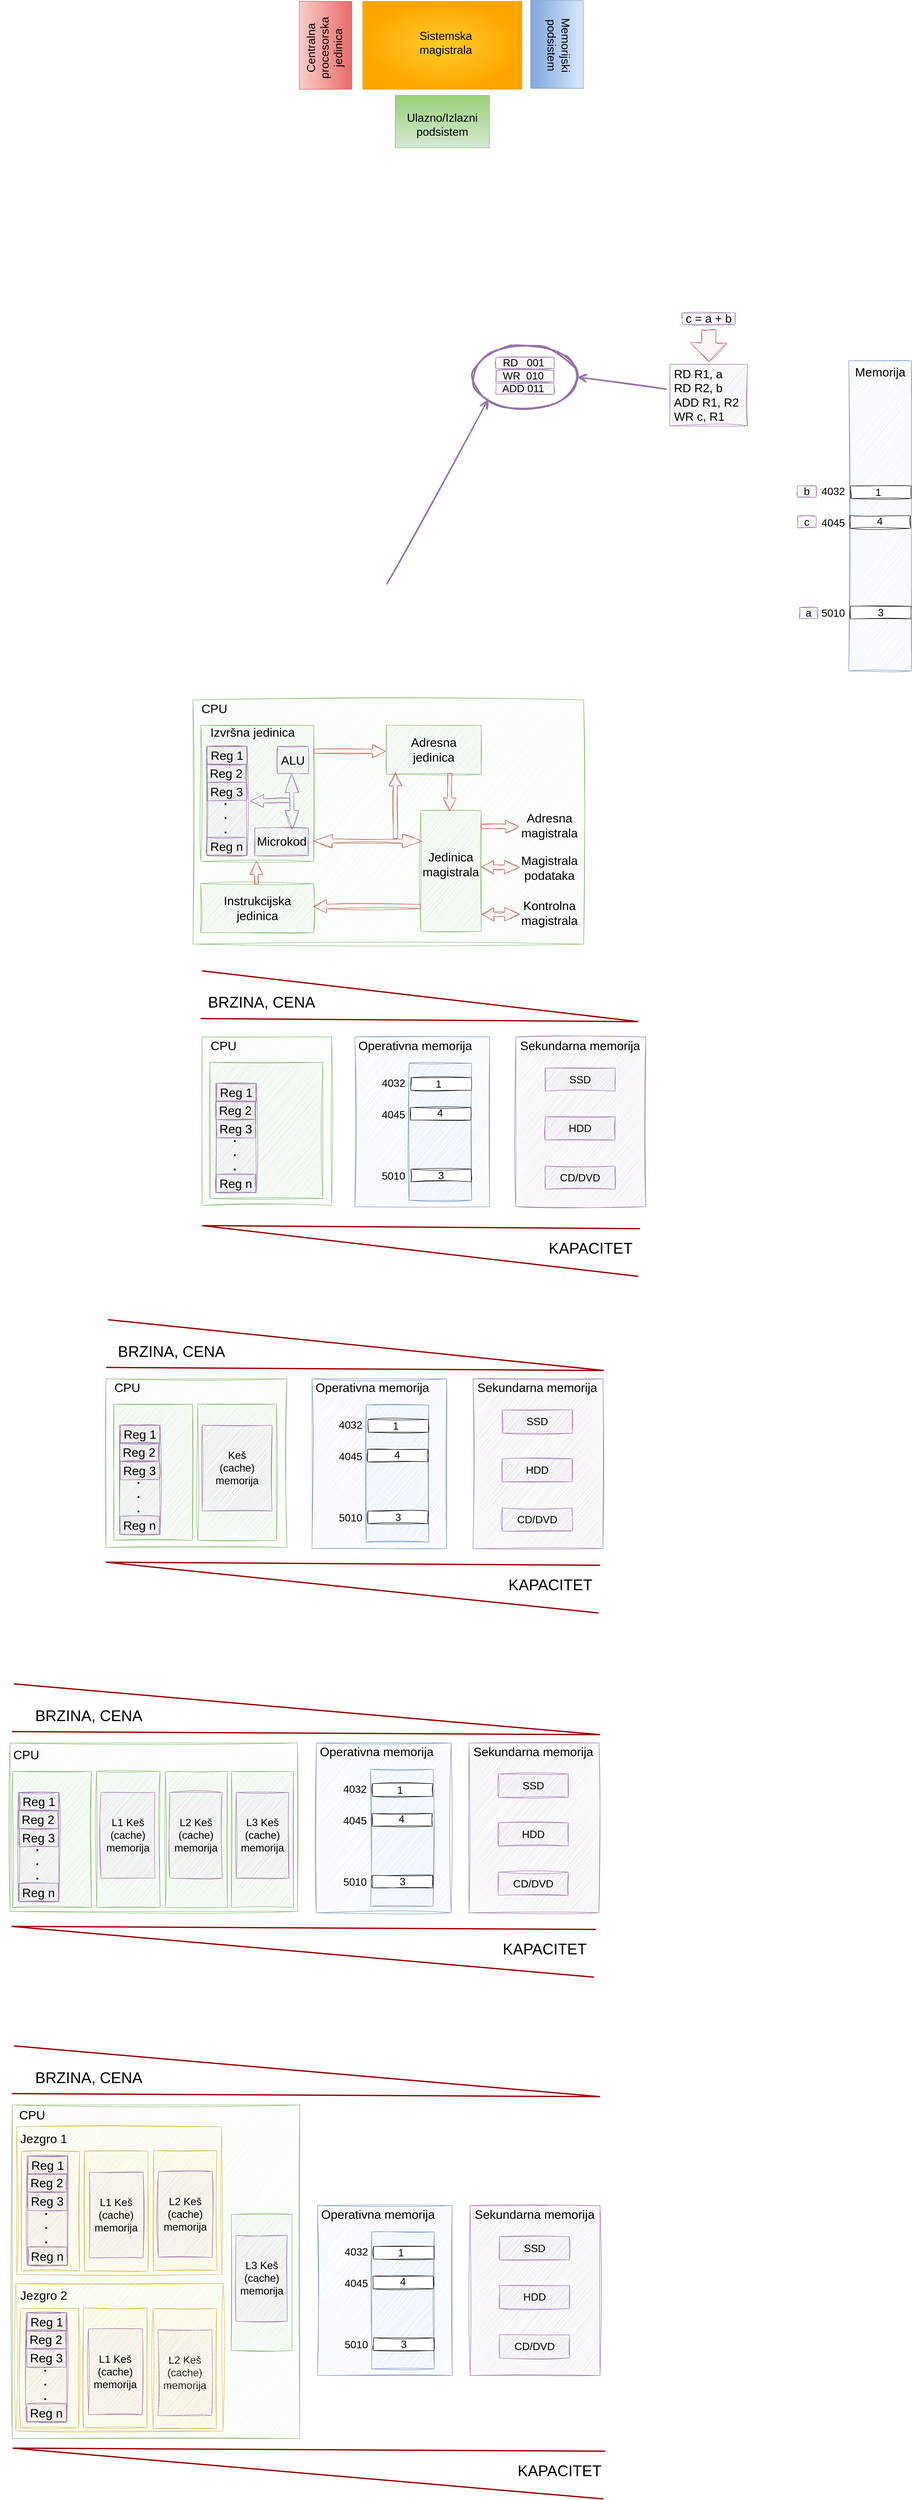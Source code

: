 <mxfile version="22.0.4" type="github" pages="2">
  <diagram name="Page-1" id="v8bC0ISwI544UaWsLMjW">
    <mxGraphModel dx="5994" dy="1270" grid="0" gridSize="10" guides="1" tooltips="1" connect="1" arrows="1" fold="1" page="1" pageScale="1" pageWidth="3300" pageHeight="4681" math="0" shadow="0">
      <root>
        <mxCell id="0" />
        <mxCell id="1" parent="0" />
        <mxCell id="QuMXMfQwbGcWrYARciGg-437" value="" style="verticalLabelPosition=bottom;verticalAlign=top;html=1;shape=mxgraph.basic.rect;fillColor2=none;strokeWidth=1;size=20;indent=5;gradientDirection=radial;rotation=-180;sketch=1;curveFitting=1;jiggle=2;fillColor=#E5FAE4;strokeColor=#82b366;" parent="1" vertex="1">
          <mxGeometry x="-1394" y="4876" width="657" height="762" as="geometry" />
        </mxCell>
        <mxCell id="QuMXMfQwbGcWrYARciGg-94" value="" style="verticalLabelPosition=bottom;verticalAlign=top;html=1;shape=mxgraph.basic.rect;fillColor2=none;strokeWidth=1;size=20;indent=5;gradientDirection=radial;rotation=-180;sketch=1;curveFitting=1;jiggle=2;fillColor=#E5FAE4;strokeColor=#82b366;" parent="1" vertex="1">
          <mxGeometry x="-981" y="1666" width="893" height="558" as="geometry" />
        </mxCell>
        <mxCell id="QuMXMfQwbGcWrYARciGg-56" value="" style="verticalLabelPosition=bottom;verticalAlign=top;html=1;shape=mxgraph.basic.rect;fillColor2=none;strokeWidth=1;size=20;indent=5;gradientDirection=radial;rotation=-180;sketch=1;curveFitting=1;jiggle=2;fillColor=#dae8fc;strokeColor=#6c8ebf;" parent="1" vertex="1">
          <mxGeometry x="518" y="891" width="143" height="709" as="geometry" />
        </mxCell>
        <mxCell id="NqR2vv7vECb0ex2Q4SwO-4" value="" style="verticalLabelPosition=bottom;verticalAlign=top;html=1;shape=mxgraph.basic.rect;fillColor2=none;strokeWidth=1;size=20;indent=5;fillColor=#f8cecc;strokeColor=#b85450;gradientColor=#ea6b66;gradientDirection=west;rotation=-180;" parent="1" vertex="1">
          <mxGeometry x="-738" y="70" width="120" height="201" as="geometry" />
        </mxCell>
        <mxCell id="NqR2vv7vECb0ex2Q4SwO-5" value="" style="verticalLabelPosition=bottom;verticalAlign=top;html=1;shape=mxgraph.basic.rect;fillColor2=none;strokeWidth=1;size=20;indent=5;fillColor=#dae8fc;strokeColor=#6c8ebf;gradientColor=#7ea6e0;gradientDirection=east;rotation=-180;" parent="1" vertex="1">
          <mxGeometry x="-209" y="68" width="120" height="201" as="geometry" />
        </mxCell>
        <mxCell id="NqR2vv7vECb0ex2Q4SwO-6" value="" style="verticalLabelPosition=bottom;verticalAlign=top;html=1;shape=mxgraph.basic.rect;fillColor2=none;strokeWidth=1;size=20;indent=5;fillColor=#d5e8d4;strokeColor=#82b366;rotation=90;gradientColor=#97d077;gradientDirection=west;" parent="1" vertex="1">
          <mxGeometry x="-471" y="237" width="120" height="215.5" as="geometry" />
        </mxCell>
        <mxCell id="NqR2vv7vECb0ex2Q4SwO-7" value="" style="verticalLabelPosition=bottom;verticalAlign=top;html=1;shape=mxgraph.basic.rect;fillColor2=none;strokeWidth=1;size=20;indent=5;fillColor=#ffcd28;strokeColor=#d79b00;gradientColor=#ffa500;gradientDirection=radial;rotation=-180;" parent="1" vertex="1">
          <mxGeometry x="-593" y="70" width="364" height="201" as="geometry" />
        </mxCell>
        <mxCell id="NqR2vv7vECb0ex2Q4SwO-8" value="Sistemska magistrala" style="text;strokeColor=none;fillColor=none;html=1;align=center;verticalAlign=middle;whiteSpace=wrap;rounded=0;fontSize=26;" parent="1" vertex="1">
          <mxGeometry x="-433" y="150" width="60" height="30" as="geometry" />
        </mxCell>
        <mxCell id="NqR2vv7vECb0ex2Q4SwO-9" value="Centralna&lt;br&gt;procesorska&lt;br&gt;jedinica" style="text;strokeColor=none;fillColor=none;html=1;align=center;verticalAlign=middle;whiteSpace=wrap;rounded=0;fontSize=26;rotation=-90;" parent="1" vertex="1">
          <mxGeometry x="-710" y="161" width="60" height="30" as="geometry" />
        </mxCell>
        <mxCell id="NqR2vv7vECb0ex2Q4SwO-11" value="Memorijski&lt;br&gt;podsistem" style="text;strokeColor=none;fillColor=none;html=1;align=center;verticalAlign=middle;whiteSpace=wrap;rounded=0;fontSize=26;rotation=90;" parent="1" vertex="1">
          <mxGeometry x="-175" y="155.5" width="60" height="30" as="geometry" />
        </mxCell>
        <mxCell id="NqR2vv7vECb0ex2Q4SwO-14" value="Ulazno/Izlazni podsistem" style="text;strokeColor=none;fillColor=none;html=1;align=center;verticalAlign=middle;whiteSpace=wrap;rounded=0;fontSize=26;" parent="1" vertex="1">
          <mxGeometry x="-441" y="337" width="60" height="30" as="geometry" />
        </mxCell>
        <mxCell id="QuMXMfQwbGcWrYARciGg-88" style="edgeStyle=none;curved=1;rounded=0;orthogonalLoop=1;jettySize=auto;html=1;endArrow=open;startSize=14;endSize=14;sourcePerimeterSpacing=8;targetPerimeterSpacing=8;fillColor=#e1d5e7;strokeColor=#9673a6;strokeWidth=3;sketch=1;curveFitting=1;jiggle=2;entryX=0;entryY=1;entryDx=0;entryDy=0;" parent="1" target="QuMXMfQwbGcWrYARciGg-92" edge="1">
          <mxGeometry relative="1" as="geometry">
            <mxPoint x="-315" y="988" as="targetPoint" />
            <mxPoint x="-538" y="1401" as="sourcePoint" />
          </mxGeometry>
        </mxCell>
        <mxCell id="QuMXMfQwbGcWrYARciGg-60" value="" style="group" parent="1" vertex="1" connectable="0">
          <mxGeometry x="522" y="1452" width="138" height="29" as="geometry" />
        </mxCell>
        <mxCell id="QuMXMfQwbGcWrYARciGg-57" value="" style="verticalLabelPosition=bottom;verticalAlign=top;html=1;shape=mxgraph.basic.rect;fillColor2=none;strokeWidth=1;size=20;indent=5;gradientDirection=radial;rotation=-180;sketch=1;curveFitting=1;jiggle=2;" parent="QuMXMfQwbGcWrYARciGg-60" vertex="1">
          <mxGeometry width="138" height="29" as="geometry" />
        </mxCell>
        <mxCell id="QuMXMfQwbGcWrYARciGg-58" value="3" style="text;strokeColor=none;fillColor=none;html=1;align=center;verticalAlign=middle;whiteSpace=wrap;rounded=0;sketch=1;curveFitting=1;jiggle=2;fontSize=24;fontColor=#000000;" parent="QuMXMfQwbGcWrYARciGg-60" vertex="1">
          <mxGeometry x="9" y="1.5" width="120" height="26" as="geometry" />
        </mxCell>
        <mxCell id="QuMXMfQwbGcWrYARciGg-67" value="" style="group" parent="1" vertex="1" connectable="0">
          <mxGeometry x="519.5" y="1177" width="141" height="29" as="geometry" />
        </mxCell>
        <mxCell id="QuMXMfQwbGcWrYARciGg-65" value="" style="verticalLabelPosition=bottom;verticalAlign=top;html=1;shape=mxgraph.basic.rect;fillColor2=none;strokeWidth=1;size=20;indent=5;gradientDirection=radial;rotation=-180;sketch=1;curveFitting=1;jiggle=2;" parent="QuMXMfQwbGcWrYARciGg-67" vertex="1">
          <mxGeometry x="3" width="138" height="29" as="geometry" />
        </mxCell>
        <mxCell id="QuMXMfQwbGcWrYARciGg-64" value="" style="group" parent="QuMXMfQwbGcWrYARciGg-67" vertex="1" connectable="0">
          <mxGeometry x="55" width="22" height="29" as="geometry" />
        </mxCell>
        <mxCell id="QuMXMfQwbGcWrYARciGg-66" value="1" style="text;strokeColor=none;fillColor=none;html=1;align=center;verticalAlign=middle;whiteSpace=wrap;rounded=0;sketch=1;curveFitting=1;jiggle=2;fontSize=24;fontColor=#000000;" parent="QuMXMfQwbGcWrYARciGg-64" vertex="1">
          <mxGeometry x="1.435" y="1.5" width="19.13" height="26" as="geometry" />
        </mxCell>
        <mxCell id="QuMXMfQwbGcWrYARciGg-69" value="" style="group" parent="1" vertex="1" connectable="0">
          <mxGeometry x="518" y="1245" width="141" height="29" as="geometry" />
        </mxCell>
        <mxCell id="QuMXMfQwbGcWrYARciGg-70" value="" style="verticalLabelPosition=bottom;verticalAlign=top;html=1;shape=mxgraph.basic.rect;fillColor2=none;strokeWidth=1;size=20;indent=5;gradientDirection=radial;rotation=-180;sketch=1;curveFitting=1;jiggle=2;" parent="QuMXMfQwbGcWrYARciGg-69" vertex="1">
          <mxGeometry x="3" width="138" height="29" as="geometry" />
        </mxCell>
        <mxCell id="QuMXMfQwbGcWrYARciGg-68" value="4" style="text;strokeColor=none;fillColor=none;html=1;align=center;verticalAlign=middle;whiteSpace=wrap;rounded=0;sketch=1;curveFitting=1;jiggle=2;fontSize=24;fontColor=#000000;" parent="QuMXMfQwbGcWrYARciGg-69" vertex="1">
          <mxGeometry x="11" width="120" height="26" as="geometry" />
        </mxCell>
        <mxCell id="QuMXMfQwbGcWrYARciGg-72" value="4032" style="text;strokeColor=none;fillColor=none;html=1;align=center;verticalAlign=middle;whiteSpace=wrap;rounded=0;sketch=1;curveFitting=1;jiggle=2;fontSize=24;fontColor=#000000;" parent="1" vertex="1">
          <mxGeometry x="443" y="1177" width="79" height="26" as="geometry" />
        </mxCell>
        <mxCell id="QuMXMfQwbGcWrYARciGg-73" value="4045" style="text;strokeColor=none;fillColor=none;html=1;align=center;verticalAlign=middle;whiteSpace=wrap;rounded=0;sketch=1;curveFitting=1;jiggle=2;fontSize=24;fontColor=#000000;" parent="1" vertex="1">
          <mxGeometry x="443" y="1249" width="79" height="26" as="geometry" />
        </mxCell>
        <mxCell id="QuMXMfQwbGcWrYARciGg-74" value="5010" style="text;strokeColor=none;fillColor=none;html=1;align=center;verticalAlign=middle;whiteSpace=wrap;rounded=0;sketch=1;curveFitting=1;jiggle=2;fontSize=24;fontColor=#000000;" parent="1" vertex="1">
          <mxGeometry x="443" y="1455" width="79" height="26" as="geometry" />
        </mxCell>
        <mxCell id="QuMXMfQwbGcWrYARciGg-76" value="c = a + b" style="text;strokeColor=#9673a6;fillColor=#e1d5e7;html=1;align=center;verticalAlign=middle;whiteSpace=wrap;rounded=0;sketch=1;curveFitting=1;jiggle=2;fontSize=27;" parent="1" vertex="1">
          <mxGeometry x="137" y="782" width="122" height="26" as="geometry" />
        </mxCell>
        <mxCell id="QuMXMfQwbGcWrYARciGg-77" value="a" style="text;html=1;align=center;verticalAlign=middle;whiteSpace=wrap;rounded=0;sketch=1;curveFitting=1;jiggle=2;fontSize=24;fillColor=#e1d5e7;strokeColor=#9673a6;" parent="1" vertex="1">
          <mxGeometry x="405" y="1454.5" width="42" height="26" as="geometry" />
        </mxCell>
        <mxCell id="QuMXMfQwbGcWrYARciGg-78" value="b" style="text;html=1;align=center;verticalAlign=middle;whiteSpace=wrap;rounded=0;sketch=1;curveFitting=1;jiggle=2;fontSize=24;fillColor=#e1d5e7;strokeColor=#9673a6;" parent="1" vertex="1">
          <mxGeometry x="401" y="1177" width="42" height="26" as="geometry" />
        </mxCell>
        <mxCell id="QuMXMfQwbGcWrYARciGg-79" value="c" style="text;html=1;align=center;verticalAlign=middle;whiteSpace=wrap;rounded=0;sketch=1;curveFitting=1;jiggle=2;fontSize=24;fillColor=#e1d5e7;strokeColor=#9673a6;" parent="1" vertex="1">
          <mxGeometry x="401" y="1246.5" width="42" height="26" as="geometry" />
        </mxCell>
        <mxCell id="QuMXMfQwbGcWrYARciGg-80" value="Memorija" style="text;strokeColor=none;fillColor=none;html=1;align=center;verticalAlign=middle;whiteSpace=wrap;rounded=0;sketch=1;curveFitting=1;jiggle=2;fontSize=28;fontColor=#000000;" parent="1" vertex="1">
          <mxGeometry x="530" y="897" width="120" height="39" as="geometry" />
        </mxCell>
        <mxCell id="QuMXMfQwbGcWrYARciGg-82" value="" style="shape=flexArrow;endArrow=classic;html=1;rounded=0;startSize=14;endSize=14;sourcePerimeterSpacing=8;targetPerimeterSpacing=8;curved=1;endWidth=48.235;width=32.857;sketch=1;curveFitting=1;jiggle=2;shadow=0;fillColor=#f8cecc;strokeColor=#b85450;" parent="1" edge="1">
          <mxGeometry width="50" height="50" relative="1" as="geometry">
            <mxPoint x="198" y="820" as="sourcePoint" />
            <mxPoint x="198" y="894" as="targetPoint" />
          </mxGeometry>
        </mxCell>
        <mxCell id="QuMXMfQwbGcWrYARciGg-89" style="edgeStyle=none;curved=1;rounded=0;orthogonalLoop=1;jettySize=auto;html=1;entryX=1;entryY=0.5;entryDx=0;entryDy=0;endArrow=open;startSize=14;endSize=14;sourcePerimeterSpacing=8;targetPerimeterSpacing=8;fillColor=#e1d5e7;strokeColor=#9673a6;strokeWidth=3;sketch=1;curveFitting=1;jiggle=2;" parent="1" source="QuMXMfQwbGcWrYARciGg-83" target="QuMXMfQwbGcWrYARciGg-92" edge="1">
          <mxGeometry relative="1" as="geometry" />
        </mxCell>
        <mxCell id="QuMXMfQwbGcWrYARciGg-83" value="&amp;nbsp;RD R1, a&lt;br&gt;&amp;nbsp;RD R2, b&lt;br&gt;&amp;nbsp;ADD R1, R2&lt;br&gt;&amp;nbsp;WR c, R1" style="text;strokeColor=#9673a6;fillColor=#e1d5e7;html=1;align=left;verticalAlign=middle;whiteSpace=wrap;rounded=0;sketch=1;curveFitting=1;jiggle=2;fontSize=27;labelBackgroundColor=none;" parent="1" vertex="1">
          <mxGeometry x="109" y="899" width="178" height="141" as="geometry" />
        </mxCell>
        <mxCell id="QuMXMfQwbGcWrYARciGg-84" value="&amp;nbsp; RD&amp;nbsp; &amp;nbsp;001" style="text;html=1;align=left;verticalAlign=middle;whiteSpace=wrap;rounded=0;sketch=1;curveFitting=1;jiggle=2;fontSize=24;fillColor=#e1d5e7;strokeColor=#9673a6;" parent="1" vertex="1">
          <mxGeometry x="-288.5" y="883" width="133" height="26" as="geometry" />
        </mxCell>
        <mxCell id="QuMXMfQwbGcWrYARciGg-85" value="&amp;nbsp; WR&amp;nbsp; 010" style="text;html=1;align=left;verticalAlign=middle;whiteSpace=wrap;rounded=0;sketch=1;curveFitting=1;jiggle=2;fontSize=24;fillColor=#e1d5e7;strokeColor=#9673a6;" parent="1" vertex="1">
          <mxGeometry x="-288.5" y="913" width="133" height="26" as="geometry" />
        </mxCell>
        <mxCell id="QuMXMfQwbGcWrYARciGg-86" value="&amp;nbsp; ADD 011" style="text;html=1;align=left;verticalAlign=middle;whiteSpace=wrap;rounded=0;sketch=1;curveFitting=1;jiggle=2;fontSize=24;fillColor=#e1d5e7;strokeColor=#9673a6;" parent="1" vertex="1">
          <mxGeometry x="-288.5" y="942" width="133" height="26" as="geometry" />
        </mxCell>
        <mxCell id="QuMXMfQwbGcWrYARciGg-92" value="" style="ellipse;whiteSpace=wrap;html=1;fillColor=none;strokeColor=#9673a6;strokeWidth=4;sketch=1;curveFitting=1;jiggle=2;" parent="1" vertex="1">
          <mxGeometry x="-342" y="855" width="240" height="147" as="geometry" />
        </mxCell>
        <mxCell id="QuMXMfQwbGcWrYARciGg-1" value="" style="verticalLabelPosition=bottom;verticalAlign=top;html=1;shape=mxgraph.basic.rect;fillColor2=none;strokeWidth=1;size=20;indent=5;gradientDirection=radial;rotation=-180;sketch=1;curveFitting=1;jiggle=2;fillColor=#d5e8d4;strokeColor=#82b366;" parent="1" vertex="1">
          <mxGeometry x="-963" y="1724" width="258" height="311" as="geometry" />
        </mxCell>
        <mxCell id="QuMXMfQwbGcWrYARciGg-8" value="" style="group" parent="1" vertex="1" connectable="0">
          <mxGeometry x="-539" y="1724" width="217" height="112" as="geometry" />
        </mxCell>
        <mxCell id="QuMXMfQwbGcWrYARciGg-2" value="" style="verticalLabelPosition=bottom;verticalAlign=top;html=1;shape=mxgraph.basic.rect;fillColor2=none;strokeWidth=1;size=20;indent=5;gradientDirection=radial;rotation=-180;sketch=1;curveFitting=1;jiggle=2;fillColor=#d5e8d4;strokeColor=#82b366;" parent="QuMXMfQwbGcWrYARciGg-8" vertex="1">
          <mxGeometry width="217.0" height="112" as="geometry" />
        </mxCell>
        <mxCell id="QuMXMfQwbGcWrYARciGg-6" value="Adresna jedinica" style="text;strokeColor=none;fillColor=none;html=1;align=center;verticalAlign=middle;whiteSpace=wrap;rounded=0;sketch=1;curveFitting=1;jiggle=2;fontSize=28;fontColor=#000000;" parent="QuMXMfQwbGcWrYARciGg-8" vertex="1">
          <mxGeometry x="47.868" y="22.5" width="121.265" height="67" as="geometry" />
        </mxCell>
        <mxCell id="QuMXMfQwbGcWrYARciGg-5" style="edgeStyle=none;curved=1;rounded=0;orthogonalLoop=1;jettySize=auto;html=1;endArrow=open;sourcePerimeterSpacing=8;targetPerimeterSpacing=8;shape=arrow;exitX=0;exitY=0.81;exitDx=0;exitDy=0;exitPerimeter=0;entryX=1.009;entryY=0.473;entryDx=0;entryDy=0;entryPerimeter=0;sketch=1;curveFitting=1;jiggle=2;fillColor=#f8cecc;strokeColor=#b85450;" parent="1" source="QuMXMfQwbGcWrYARciGg-1" target="QuMXMfQwbGcWrYARciGg-2" edge="1">
          <mxGeometry relative="1" as="geometry">
            <mxPoint x="-625" y="1909" as="targetPoint" />
            <Array as="points">
              <mxPoint x="-601" y="1841" />
            </Array>
          </mxGeometry>
        </mxCell>
        <mxCell id="QuMXMfQwbGcWrYARciGg-11" value="" style="verticalLabelPosition=bottom;verticalAlign=top;html=1;shape=mxgraph.basic.rect;fillColor2=none;strokeWidth=1;size=20;indent=5;gradientDirection=radial;rotation=-180;sketch=1;curveFitting=1;jiggle=2;fillColor=#e1d5e7;strokeColor=#9673a6;" parent="1" vertex="1">
          <mxGeometry x="-788" y="1772" width="71" height="63" as="geometry" />
        </mxCell>
        <mxCell id="QuMXMfQwbGcWrYARciGg-9" value="ALU" style="text;strokeColor=none;fillColor=none;html=1;align=center;verticalAlign=middle;whiteSpace=wrap;rounded=0;sketch=1;curveFitting=1;jiggle=2;fontSize=28;fontColor=#000000;" parent="1" vertex="1">
          <mxGeometry x="-785" y="1784" width="65" height="39" as="geometry" />
        </mxCell>
        <mxCell id="QuMXMfQwbGcWrYARciGg-13" value="" style="verticalLabelPosition=bottom;verticalAlign=top;html=1;shape=mxgraph.basic.rect;fillColor2=none;strokeWidth=1;size=20;indent=5;gradientDirection=radial;rotation=-180;sketch=1;curveFitting=1;jiggle=2;fillColor=#e1d5e7;strokeColor=#9673a6;" parent="1" vertex="1">
          <mxGeometry x="-840" y="1959" width="123" height="63" as="geometry" />
        </mxCell>
        <mxCell id="QuMXMfQwbGcWrYARciGg-14" value="Microkod" style="text;strokeColor=none;fillColor=none;html=1;align=center;verticalAlign=middle;whiteSpace=wrap;rounded=0;sketch=1;curveFitting=1;jiggle=2;fontSize=28;fontColor=#000000;" parent="1" vertex="1">
          <mxGeometry x="-838" y="1969" width="120" height="39" as="geometry" />
        </mxCell>
        <mxCell id="QuMXMfQwbGcWrYARciGg-15" value="" style="verticalLabelPosition=bottom;verticalAlign=top;html=1;shape=mxgraph.basic.rect;fillColor2=none;strokeWidth=1;size=20;indent=5;gradientDirection=radial;rotation=-180;sketch=1;curveFitting=1;jiggle=2;fillColor=#e1d5e7;strokeColor=#9673a6;" parent="1" vertex="1">
          <mxGeometry x="-950" y="1772" width="93" height="249" as="geometry" />
        </mxCell>
        <mxCell id="QuMXMfQwbGcWrYARciGg-16" value="" style="verticalLabelPosition=bottom;verticalAlign=top;html=1;shape=mxgraph.basic.rect;fillColor2=none;strokeWidth=1;size=20;indent=5;gradientDirection=radial;rotation=-180;sketch=1;curveFitting=1;jiggle=2;fillColor=#e1d5e7;strokeColor=#9673a6;" parent="1" vertex="1">
          <mxGeometry x="-948" y="1772" width="90" height="42" as="geometry" />
        </mxCell>
        <mxCell id="QuMXMfQwbGcWrYARciGg-17" value="Reg 1" style="text;strokeColor=none;fillColor=none;html=1;align=center;verticalAlign=middle;whiteSpace=wrap;rounded=0;sketch=1;curveFitting=1;jiggle=2;fontSize=28;fontColor=#000000;" parent="1" vertex="1">
          <mxGeometry x="-963.5" y="1773.5" width="120" height="39" as="geometry" />
        </mxCell>
        <mxCell id="QuMXMfQwbGcWrYARciGg-18" value="" style="verticalLabelPosition=bottom;verticalAlign=top;html=1;shape=mxgraph.basic.rect;fillColor2=none;strokeWidth=1;size=20;indent=5;gradientDirection=radial;rotation=-180;sketch=1;curveFitting=1;jiggle=2;fillColor=#e1d5e7;strokeColor=#9673a6;" parent="1" vertex="1">
          <mxGeometry x="-949.5" y="1812.5" width="90" height="42" as="geometry" />
        </mxCell>
        <mxCell id="QuMXMfQwbGcWrYARciGg-19" value="Reg 2" style="text;strokeColor=none;fillColor=none;html=1;align=center;verticalAlign=middle;whiteSpace=wrap;rounded=0;sketch=1;curveFitting=1;jiggle=2;fontSize=28;fontColor=#000000;" parent="1" vertex="1">
          <mxGeometry x="-965" y="1814" width="120" height="39" as="geometry" />
        </mxCell>
        <mxCell id="QuMXMfQwbGcWrYARciGg-20" value="" style="verticalLabelPosition=bottom;verticalAlign=top;html=1;shape=mxgraph.basic.rect;fillColor2=none;strokeWidth=1;size=20;indent=5;gradientDirection=radial;rotation=-180;sketch=1;curveFitting=1;jiggle=2;fillColor=#e1d5e7;strokeColor=#9673a6;" parent="1" vertex="1">
          <mxGeometry x="-948.5" y="1854.5" width="90" height="42" as="geometry" />
        </mxCell>
        <mxCell id="QuMXMfQwbGcWrYARciGg-21" value="Reg 3" style="text;strokeColor=none;fillColor=none;html=1;align=center;verticalAlign=middle;whiteSpace=wrap;rounded=0;sketch=1;curveFitting=1;jiggle=2;fontSize=28;fontColor=#000000;" parent="1" vertex="1">
          <mxGeometry x="-964" y="1856" width="120" height="39" as="geometry" />
        </mxCell>
        <mxCell id="QuMXMfQwbGcWrYARciGg-22" value="" style="verticalLabelPosition=bottom;verticalAlign=top;html=1;shape=mxgraph.basic.rect;fillColor2=none;strokeWidth=1;size=20;indent=5;gradientDirection=radial;rotation=-180;sketch=1;curveFitting=1;jiggle=2;fillColor=#e1d5e7;strokeColor=#9673a6;" parent="1" vertex="1">
          <mxGeometry x="-948.5" y="1980" width="90" height="42" as="geometry" />
        </mxCell>
        <mxCell id="QuMXMfQwbGcWrYARciGg-23" value="Reg n" style="text;strokeColor=none;fillColor=none;html=1;align=center;verticalAlign=middle;whiteSpace=wrap;rounded=0;sketch=1;curveFitting=1;jiggle=2;fontSize=28;fontColor=#000000;" parent="1" vertex="1">
          <mxGeometry x="-964" y="1981.5" width="120" height="39" as="geometry" />
        </mxCell>
        <mxCell id="QuMXMfQwbGcWrYARciGg-24" value="&lt;h6&gt;&lt;font style=&quot;font-size: 27px;&quot;&gt;.&lt;br&gt;&lt;/font&gt;&lt;font style=&quot;font-size: 27px;&quot;&gt;.&lt;br&gt;&lt;/font&gt;&lt;font style=&quot;font-size: 27px;&quot;&gt;.&lt;/font&gt;&lt;/h6&gt;" style="text;strokeColor=none;fillColor=none;html=1;align=center;verticalAlign=middle;whiteSpace=wrap;rounded=0;sketch=1;curveFitting=1;jiggle=2;fontSize=28;" parent="1" vertex="1">
          <mxGeometry x="-925" y="1893" width="37" height="72" as="geometry" />
        </mxCell>
        <mxCell id="QuMXMfQwbGcWrYARciGg-34" style="edgeStyle=none;curved=1;rounded=0;orthogonalLoop=1;jettySize=auto;html=1;endArrow=open;sourcePerimeterSpacing=8;targetPerimeterSpacing=8;shape=arrow;sketch=1;curveFitting=1;jiggle=2;fillColor=#e1d5e7;strokeColor=#9673a6;" parent="1" edge="1">
          <mxGeometry relative="1" as="geometry">
            <mxPoint x="-850" y="1897" as="targetPoint" />
            <mxPoint x="-759" y="1896" as="sourcePoint" />
          </mxGeometry>
        </mxCell>
        <mxCell id="QuMXMfQwbGcWrYARciGg-35" value="" style="shape=flexArrow;endArrow=classic;startArrow=classic;html=1;rounded=0;startSize=14;endSize=14;sourcePerimeterSpacing=8;targetPerimeterSpacing=8;curved=1;sketch=1;curveFitting=1;jiggle=2;fillColor=#e1d5e7;strokeColor=#9673a6;exitX=0.303;exitY=0.956;exitDx=0;exitDy=0;exitPerimeter=0;" parent="1" source="QuMXMfQwbGcWrYARciGg-13" edge="1">
          <mxGeometry width="100" height="100" relative="1" as="geometry">
            <mxPoint x="-745" y="1981.5" as="sourcePoint" />
            <mxPoint x="-755" y="1834.5" as="targetPoint" />
          </mxGeometry>
        </mxCell>
        <mxCell id="QuMXMfQwbGcWrYARciGg-37" value="" style="verticalLabelPosition=bottom;verticalAlign=top;html=1;shape=mxgraph.basic.rect;fillColor2=none;strokeWidth=1;size=20;indent=5;gradientDirection=radial;rotation=-180;sketch=1;curveFitting=1;jiggle=2;fillColor=#d5e8d4;strokeColor=#82b366;" parent="1" vertex="1">
          <mxGeometry x="-460" y="1919" width="138" height="276" as="geometry" />
        </mxCell>
        <mxCell id="QuMXMfQwbGcWrYARciGg-38" value="Jedinica magistrala" style="text;strokeColor=none;fillColor=none;html=1;align=center;verticalAlign=middle;whiteSpace=wrap;rounded=0;sketch=1;curveFitting=1;jiggle=2;fontSize=28;fontColor=#000000;" parent="1" vertex="1">
          <mxGeometry x="-439" y="2008" width="95" height="67" as="geometry" />
        </mxCell>
        <mxCell id="QuMXMfQwbGcWrYARciGg-40" style="edgeStyle=none;curved=1;rounded=0;orthogonalLoop=1;jettySize=auto;html=1;endArrow=open;sourcePerimeterSpacing=8;targetPerimeterSpacing=8;shape=arrow;exitX=0.33;exitY=0.02;exitDx=0;exitDy=0;exitPerimeter=0;entryX=0.524;entryY=0.995;entryDx=0;entryDy=0;entryPerimeter=0;sketch=1;curveFitting=1;jiggle=2;fillColor=#f8cecc;strokeColor=#b85450;" parent="1" source="QuMXMfQwbGcWrYARciGg-2" target="QuMXMfQwbGcWrYARciGg-37" edge="1">
          <mxGeometry relative="1" as="geometry">
            <mxPoint x="-479" y="1917" as="targetPoint" />
            <mxPoint x="-691" y="1916" as="sourcePoint" />
            <Array as="points">
              <mxPoint x="-398" y="1892" />
            </Array>
          </mxGeometry>
        </mxCell>
        <mxCell id="QuMXMfQwbGcWrYARciGg-42" value="" style="verticalLabelPosition=bottom;verticalAlign=top;html=1;shape=mxgraph.basic.rect;fillColor2=none;strokeWidth=1;size=20;indent=5;gradientDirection=radial;rotation=-180;sketch=1;curveFitting=1;jiggle=2;fillColor=#d5e8d4;strokeColor=#82b366;" parent="1" vertex="1">
          <mxGeometry x="-963.5" y="2086" width="258.5" height="112" as="geometry" />
        </mxCell>
        <mxCell id="QuMXMfQwbGcWrYARciGg-43" value="Instrukcijska&lt;br&gt;jedinica" style="text;strokeColor=none;fillColor=none;html=1;align=center;verticalAlign=middle;whiteSpace=wrap;rounded=0;sketch=1;curveFitting=1;jiggle=2;fontSize=28;fontColor=#000000;" parent="1" vertex="1">
          <mxGeometry x="-881.5" y="2108.5" width="95" height="67" as="geometry" />
        </mxCell>
        <mxCell id="QuMXMfQwbGcWrYARciGg-45" style="edgeStyle=none;curved=1;rounded=0;orthogonalLoop=1;jettySize=auto;html=1;endArrow=open;sourcePerimeterSpacing=8;targetPerimeterSpacing=8;shape=arrow;sketch=1;curveFitting=1;jiggle=2;fillColor=#f8cecc;strokeColor=#b85450;entryX=0.903;entryY=0.034;entryDx=0;entryDy=0;entryPerimeter=0;" parent="1" target="QuMXMfQwbGcWrYARciGg-2" edge="1">
          <mxGeometry relative="1" as="geometry">
            <mxPoint x="-518" y="1836" as="targetPoint" />
            <mxPoint x="-518" y="1983" as="sourcePoint" />
          </mxGeometry>
        </mxCell>
        <mxCell id="QuMXMfQwbGcWrYARciGg-44" style="edgeStyle=none;curved=1;rounded=0;orthogonalLoop=1;jettySize=auto;html=1;endArrow=open;sourcePerimeterSpacing=8;targetPerimeterSpacing=8;shape=arrow;entryX=0.51;entryY=0;entryDx=0;entryDy=0;entryPerimeter=0;sketch=1;curveFitting=1;jiggle=2;fillColor=#f8cecc;strokeColor=#b85450;exitX=0.507;exitY=1;exitDx=0;exitDy=0;exitPerimeter=0;" parent="1" source="QuMXMfQwbGcWrYARciGg-42" target="QuMXMfQwbGcWrYARciGg-1" edge="1">
          <mxGeometry relative="1" as="geometry">
            <mxPoint x="-849" y="2046" as="targetPoint" />
            <mxPoint x="-853" y="2112" as="sourcePoint" />
            <Array as="points">
              <mxPoint x="-853" y="2018" />
            </Array>
          </mxGeometry>
        </mxCell>
        <mxCell id="QuMXMfQwbGcWrYARciGg-46" value="" style="shape=flexArrow;endArrow=classic;startArrow=classic;html=1;rounded=0;startSize=14;endSize=14;sourcePerimeterSpacing=8;targetPerimeterSpacing=8;curved=1;sketch=1;curveFitting=1;jiggle=2;fillColor=#f8cecc;strokeColor=#b85450;exitX=0.988;exitY=0.748;exitDx=0;exitDy=0;exitPerimeter=0;entryX=0.004;entryY=0.15;entryDx=0;entryDy=0;entryPerimeter=0;" parent="1" source="QuMXMfQwbGcWrYARciGg-37" target="QuMXMfQwbGcWrYARciGg-1" edge="1">
          <mxGeometry width="100" height="100" relative="1" as="geometry">
            <mxPoint x="-559" y="1993.5" as="sourcePoint" />
            <mxPoint x="-560" y="1866" as="targetPoint" />
          </mxGeometry>
        </mxCell>
        <mxCell id="QuMXMfQwbGcWrYARciGg-47" style="edgeStyle=none;curved=1;rounded=0;orthogonalLoop=1;jettySize=auto;html=1;endArrow=open;sourcePerimeterSpacing=8;targetPerimeterSpacing=8;shape=arrow;sketch=1;curveFitting=1;jiggle=2;fillColor=#f8cecc;strokeColor=#b85450;entryX=0.003;entryY=0.537;entryDx=0;entryDy=0;entryPerimeter=0;" parent="1" target="QuMXMfQwbGcWrYARciGg-42" edge="1">
          <mxGeometry relative="1" as="geometry">
            <mxPoint x="-598.29" y="2070" as="targetPoint" />
            <mxPoint x="-460" y="2138" as="sourcePoint" />
          </mxGeometry>
        </mxCell>
        <mxCell id="QuMXMfQwbGcWrYARciGg-48" value="Izvršna jedinica" style="text;strokeColor=none;fillColor=none;html=1;align=center;verticalAlign=middle;whiteSpace=wrap;rounded=0;sketch=1;curveFitting=1;jiggle=2;fontSize=28;fontColor=#000000;" parent="1" vertex="1">
          <mxGeometry x="-964" y="1720" width="239" height="39" as="geometry" />
        </mxCell>
        <mxCell id="QuMXMfQwbGcWrYARciGg-49" style="edgeStyle=none;curved=1;rounded=0;orthogonalLoop=1;jettySize=auto;html=1;endArrow=open;sourcePerimeterSpacing=8;targetPerimeterSpacing=8;shape=arrow;exitX=0;exitY=0.81;exitDx=0;exitDy=0;exitPerimeter=0;sketch=1;curveFitting=1;jiggle=2;fillColor=#f8cecc;strokeColor=#b85450;" parent="1" edge="1">
          <mxGeometry relative="1" as="geometry">
            <mxPoint x="-236" y="1955" as="targetPoint" />
            <mxPoint x="-322" y="1955" as="sourcePoint" />
            <Array as="points">
              <mxPoint x="-218" y="2013" />
            </Array>
          </mxGeometry>
        </mxCell>
        <mxCell id="QuMXMfQwbGcWrYARciGg-50" value="" style="shape=flexArrow;endArrow=classic;startArrow=classic;html=1;rounded=0;startSize=11.172;endSize=8.966;sourcePerimeterSpacing=8;targetPerimeterSpacing=8;curved=1;sketch=1;curveFitting=1;jiggle=2;fillColor=#f8cecc;strokeColor=#b85450;entryX=0.004;entryY=0.15;entryDx=0;entryDy=0;entryPerimeter=0;width=10.345;" parent="1" edge="1">
          <mxGeometry width="100" height="100" relative="1" as="geometry">
            <mxPoint x="-234" y="2048" as="sourcePoint" />
            <mxPoint x="-322" y="2048" as="targetPoint" />
          </mxGeometry>
        </mxCell>
        <mxCell id="QuMXMfQwbGcWrYARciGg-51" value="" style="shape=flexArrow;endArrow=classic;startArrow=classic;html=1;rounded=0;startSize=11.172;endSize=8.966;sourcePerimeterSpacing=8;targetPerimeterSpacing=8;curved=1;sketch=1;curveFitting=1;jiggle=2;fillColor=#f8cecc;strokeColor=#b85450;entryX=0.004;entryY=0.15;entryDx=0;entryDy=0;entryPerimeter=0;width=10.345;" parent="1" edge="1">
          <mxGeometry width="100" height="100" relative="1" as="geometry">
            <mxPoint x="-234" y="2156" as="sourcePoint" />
            <mxPoint x="-322" y="2156" as="targetPoint" />
          </mxGeometry>
        </mxCell>
        <mxCell id="QuMXMfQwbGcWrYARciGg-52" value="Adresna magistrala" style="text;strokeColor=none;fillColor=none;html=1;align=center;verticalAlign=middle;whiteSpace=wrap;rounded=0;sketch=1;curveFitting=1;jiggle=2;fontSize=28;fontColor=#000000;" parent="1" vertex="1">
          <mxGeometry x="-226" y="1933" width="120" height="39" as="geometry" />
        </mxCell>
        <mxCell id="QuMXMfQwbGcWrYARciGg-53" value="Magistrala podataka" style="text;strokeColor=none;fillColor=none;html=1;align=center;verticalAlign=middle;whiteSpace=wrap;rounded=0;sketch=1;curveFitting=1;jiggle=2;fontSize=28;fontColor=#000000;" parent="1" vertex="1">
          <mxGeometry x="-226" y="2006" width="120" height="87" as="geometry" />
        </mxCell>
        <mxCell id="QuMXMfQwbGcWrYARciGg-54" value="Kontrolna magistrala" style="text;strokeColor=none;fillColor=none;html=1;align=center;verticalAlign=middle;whiteSpace=wrap;rounded=0;sketch=1;curveFitting=1;jiggle=2;fontSize=28;fontColor=#000000;" parent="1" vertex="1">
          <mxGeometry x="-226" y="2133" width="120" height="39" as="geometry" />
        </mxCell>
        <mxCell id="QuMXMfQwbGcWrYARciGg-97" value="CPU" style="text;strokeColor=none;fillColor=none;html=1;align=center;verticalAlign=middle;whiteSpace=wrap;rounded=0;sketch=1;curveFitting=1;jiggle=2;fontSize=28;fontColor=#000000;" parent="1" vertex="1">
          <mxGeometry x="-992" y="1666" width="120" height="39" as="geometry" />
        </mxCell>
        <mxCell id="QuMXMfQwbGcWrYARciGg-140" value="" style="verticalLabelPosition=bottom;verticalAlign=top;html=1;shape=mxgraph.basic.rect;fillColor2=none;strokeWidth=1;size=20;indent=5;gradientDirection=radial;rotation=-180;sketch=1;curveFitting=1;jiggle=2;fillColor=#E5FAE4;strokeColor=#82b366;" parent="1" vertex="1">
          <mxGeometry x="-960" y="2436" width="296" height="385" as="geometry" />
        </mxCell>
        <mxCell id="QuMXMfQwbGcWrYARciGg-141" value="" style="verticalLabelPosition=bottom;verticalAlign=top;html=1;shape=mxgraph.basic.rect;fillColor2=none;strokeWidth=1;size=20;indent=5;gradientDirection=radial;rotation=-180;sketch=1;curveFitting=1;jiggle=2;fillColor=#d5e8d4;strokeColor=#82b366;" parent="1" vertex="1">
          <mxGeometry x="-942" y="2494" width="258" height="311" as="geometry" />
        </mxCell>
        <mxCell id="QuMXMfQwbGcWrYARciGg-150" value="" style="verticalLabelPosition=bottom;verticalAlign=top;html=1;shape=mxgraph.basic.rect;fillColor2=none;strokeWidth=1;size=20;indent=5;gradientDirection=radial;rotation=-180;sketch=1;curveFitting=1;jiggle=2;fillColor=#e1d5e7;strokeColor=#9673a6;" parent="1" vertex="1">
          <mxGeometry x="-929" y="2542" width="93" height="249" as="geometry" />
        </mxCell>
        <mxCell id="QuMXMfQwbGcWrYARciGg-151" value="" style="verticalLabelPosition=bottom;verticalAlign=top;html=1;shape=mxgraph.basic.rect;fillColor2=none;strokeWidth=1;size=20;indent=5;gradientDirection=radial;rotation=-180;sketch=1;curveFitting=1;jiggle=2;fillColor=#e1d5e7;strokeColor=#9673a6;" parent="1" vertex="1">
          <mxGeometry x="-927" y="2542" width="90" height="42" as="geometry" />
        </mxCell>
        <mxCell id="QuMXMfQwbGcWrYARciGg-152" value="Reg 1" style="text;strokeColor=none;fillColor=none;html=1;align=center;verticalAlign=middle;whiteSpace=wrap;rounded=0;sketch=1;curveFitting=1;jiggle=2;fontSize=28;fontColor=#000000;" parent="1" vertex="1">
          <mxGeometry x="-942.5" y="2543.5" width="120" height="39" as="geometry" />
        </mxCell>
        <mxCell id="QuMXMfQwbGcWrYARciGg-153" value="" style="verticalLabelPosition=bottom;verticalAlign=top;html=1;shape=mxgraph.basic.rect;fillColor2=none;strokeWidth=1;size=20;indent=5;gradientDirection=radial;rotation=-180;sketch=1;curveFitting=1;jiggle=2;fillColor=#e1d5e7;strokeColor=#9673a6;" parent="1" vertex="1">
          <mxGeometry x="-928.5" y="2582.5" width="90" height="42" as="geometry" />
        </mxCell>
        <mxCell id="QuMXMfQwbGcWrYARciGg-154" value="Reg 2" style="text;strokeColor=none;fillColor=none;html=1;align=center;verticalAlign=middle;whiteSpace=wrap;rounded=0;sketch=1;curveFitting=1;jiggle=2;fontSize=28;fontColor=#000000;" parent="1" vertex="1">
          <mxGeometry x="-944" y="2584" width="120" height="39" as="geometry" />
        </mxCell>
        <mxCell id="QuMXMfQwbGcWrYARciGg-155" value="" style="verticalLabelPosition=bottom;verticalAlign=top;html=1;shape=mxgraph.basic.rect;fillColor2=none;strokeWidth=1;size=20;indent=5;gradientDirection=radial;rotation=-180;sketch=1;curveFitting=1;jiggle=2;fillColor=#e1d5e7;strokeColor=#9673a6;" parent="1" vertex="1">
          <mxGeometry x="-927.5" y="2624.5" width="90" height="42" as="geometry" />
        </mxCell>
        <mxCell id="QuMXMfQwbGcWrYARciGg-156" value="Reg 3" style="text;strokeColor=none;fillColor=none;html=1;align=center;verticalAlign=middle;whiteSpace=wrap;rounded=0;sketch=1;curveFitting=1;jiggle=2;fontSize=28;fontColor=#000000;" parent="1" vertex="1">
          <mxGeometry x="-943" y="2626" width="120" height="39" as="geometry" />
        </mxCell>
        <mxCell id="QuMXMfQwbGcWrYARciGg-157" value="" style="verticalLabelPosition=bottom;verticalAlign=top;html=1;shape=mxgraph.basic.rect;fillColor2=none;strokeWidth=1;size=20;indent=5;gradientDirection=radial;rotation=-180;sketch=1;curveFitting=1;jiggle=2;fillColor=#e1d5e7;strokeColor=#9673a6;" parent="1" vertex="1">
          <mxGeometry x="-927.5" y="2750" width="90" height="42" as="geometry" />
        </mxCell>
        <mxCell id="QuMXMfQwbGcWrYARciGg-158" value="Reg n" style="text;strokeColor=none;fillColor=none;html=1;align=center;verticalAlign=middle;whiteSpace=wrap;rounded=0;sketch=1;curveFitting=1;jiggle=2;fontSize=28;fontColor=#000000;" parent="1" vertex="1">
          <mxGeometry x="-943" y="2751.5" width="120" height="39" as="geometry" />
        </mxCell>
        <mxCell id="QuMXMfQwbGcWrYARciGg-159" value="&lt;h6&gt;&lt;font style=&quot;font-size: 27px;&quot;&gt;.&lt;br&gt;&lt;/font&gt;&lt;font style=&quot;font-size: 27px;&quot;&gt;.&lt;br&gt;&lt;/font&gt;&lt;font style=&quot;font-size: 27px;&quot;&gt;.&lt;/font&gt;&lt;/h6&gt;" style="text;strokeColor=none;fillColor=none;html=1;align=center;verticalAlign=middle;whiteSpace=wrap;rounded=0;sketch=1;curveFitting=1;jiggle=2;fontSize=28;" parent="1" vertex="1">
          <mxGeometry x="-904" y="2663" width="37" height="72" as="geometry" />
        </mxCell>
        <mxCell id="QuMXMfQwbGcWrYARciGg-178" value="CPU" style="text;strokeColor=none;fillColor=none;html=1;align=center;verticalAlign=middle;whiteSpace=wrap;rounded=0;sketch=1;curveFitting=1;jiggle=2;fontSize=28;fontColor=#000000;" parent="1" vertex="1">
          <mxGeometry x="-971" y="2436" width="120" height="39" as="geometry" />
        </mxCell>
        <mxCell id="QuMXMfQwbGcWrYARciGg-179" value="" style="rounded=0;whiteSpace=wrap;html=1;fillColor=#dae8fc;strokeColor=#6c8ebf;sketch=1;curveFitting=1;jiggle=2;glass=0;shadow=0;" parent="1" vertex="1">
          <mxGeometry x="-611" y="2436" width="308" height="388" as="geometry" />
        </mxCell>
        <mxCell id="QuMXMfQwbGcWrYARciGg-180" value="Operativna memorija" style="text;strokeColor=none;fillColor=none;html=1;align=center;verticalAlign=middle;whiteSpace=wrap;rounded=0;sketch=1;curveFitting=1;jiggle=2;fontSize=28;fontColor=#000000;" parent="1" vertex="1">
          <mxGeometry x="-604" y="2436" width="262" height="39" as="geometry" />
        </mxCell>
        <mxCell id="QuMXMfQwbGcWrYARciGg-213" value="" style="verticalLabelPosition=bottom;verticalAlign=top;html=1;shape=mxgraph.basic.rect;fillColor2=none;strokeWidth=1;size=20;indent=5;gradientDirection=radial;rotation=-180;sketch=1;curveFitting=1;jiggle=2;fillColor=#dae8fc;strokeColor=#6c8ebf;" parent="1" vertex="1">
          <mxGeometry x="-487" y="2496" width="143" height="313" as="geometry" />
        </mxCell>
        <mxCell id="QuMXMfQwbGcWrYARciGg-214" value="" style="group" parent="1" vertex="1" connectable="0">
          <mxGeometry x="-483" y="2738" width="138" height="29" as="geometry" />
        </mxCell>
        <mxCell id="QuMXMfQwbGcWrYARciGg-215" value="" style="verticalLabelPosition=bottom;verticalAlign=top;html=1;shape=mxgraph.basic.rect;fillColor2=none;strokeWidth=1;size=20;indent=5;gradientDirection=radial;rotation=-180;sketch=1;curveFitting=1;jiggle=2;" parent="QuMXMfQwbGcWrYARciGg-214" vertex="1">
          <mxGeometry width="138" height="29" as="geometry" />
        </mxCell>
        <mxCell id="QuMXMfQwbGcWrYARciGg-216" value="3" style="text;strokeColor=none;fillColor=none;html=1;align=center;verticalAlign=middle;whiteSpace=wrap;rounded=0;sketch=1;curveFitting=1;jiggle=2;fontSize=24;fontColor=#000000;" parent="QuMXMfQwbGcWrYARciGg-214" vertex="1">
          <mxGeometry x="9" y="1.5" width="120" height="26" as="geometry" />
        </mxCell>
        <mxCell id="QuMXMfQwbGcWrYARciGg-217" value="" style="group" parent="1" vertex="1" connectable="0">
          <mxGeometry x="-485.5" y="2529" width="141" height="29" as="geometry" />
        </mxCell>
        <mxCell id="QuMXMfQwbGcWrYARciGg-218" value="" style="verticalLabelPosition=bottom;verticalAlign=top;html=1;shape=mxgraph.basic.rect;fillColor2=none;strokeWidth=1;size=20;indent=5;gradientDirection=radial;rotation=-180;sketch=1;curveFitting=1;jiggle=2;" parent="QuMXMfQwbGcWrYARciGg-217" vertex="1">
          <mxGeometry x="3" width="138" height="29" as="geometry" />
        </mxCell>
        <mxCell id="QuMXMfQwbGcWrYARciGg-219" value="" style="group" parent="QuMXMfQwbGcWrYARciGg-217" vertex="1" connectable="0">
          <mxGeometry x="55" width="22" height="29" as="geometry" />
        </mxCell>
        <mxCell id="QuMXMfQwbGcWrYARciGg-220" value="1" style="text;strokeColor=none;fillColor=none;html=1;align=center;verticalAlign=middle;whiteSpace=wrap;rounded=0;sketch=1;curveFitting=1;jiggle=2;fontSize=24;fontColor=#000000;" parent="QuMXMfQwbGcWrYARciGg-219" vertex="1">
          <mxGeometry x="1.435" y="1.5" width="19.13" height="26" as="geometry" />
        </mxCell>
        <mxCell id="QuMXMfQwbGcWrYARciGg-221" value="" style="group" parent="1" vertex="1" connectable="0">
          <mxGeometry x="-487" y="2597" width="141" height="29" as="geometry" />
        </mxCell>
        <mxCell id="QuMXMfQwbGcWrYARciGg-222" value="" style="verticalLabelPosition=bottom;verticalAlign=top;html=1;shape=mxgraph.basic.rect;fillColor2=none;strokeWidth=1;size=20;indent=5;gradientDirection=radial;rotation=-180;sketch=1;curveFitting=1;jiggle=2;" parent="QuMXMfQwbGcWrYARciGg-221" vertex="1">
          <mxGeometry x="3" width="138" height="29" as="geometry" />
        </mxCell>
        <mxCell id="QuMXMfQwbGcWrYARciGg-223" value="4" style="text;strokeColor=none;fillColor=none;html=1;align=center;verticalAlign=middle;whiteSpace=wrap;rounded=0;sketch=1;curveFitting=1;jiggle=2;fontSize=24;fontColor=#000000;" parent="QuMXMfQwbGcWrYARciGg-221" vertex="1">
          <mxGeometry x="11" width="120" height="26" as="geometry" />
        </mxCell>
        <mxCell id="QuMXMfQwbGcWrYARciGg-224" value="4032" style="text;strokeColor=none;fillColor=none;html=1;align=center;verticalAlign=middle;whiteSpace=wrap;rounded=0;sketch=1;curveFitting=1;jiggle=2;fontSize=24;fontColor=#000000;" parent="1" vertex="1">
          <mxGeometry x="-562" y="2529" width="79" height="26" as="geometry" />
        </mxCell>
        <mxCell id="QuMXMfQwbGcWrYARciGg-225" value="4045" style="text;strokeColor=none;fillColor=none;html=1;align=center;verticalAlign=middle;whiteSpace=wrap;rounded=0;sketch=1;curveFitting=1;jiggle=2;fontSize=24;fontColor=#000000;" parent="1" vertex="1">
          <mxGeometry x="-562" y="2601" width="79" height="26" as="geometry" />
        </mxCell>
        <mxCell id="QuMXMfQwbGcWrYARciGg-226" value="5010" style="text;strokeColor=none;fillColor=none;html=1;align=center;verticalAlign=middle;whiteSpace=wrap;rounded=0;sketch=1;curveFitting=1;jiggle=2;fontSize=24;fontColor=#000000;" parent="1" vertex="1">
          <mxGeometry x="-562" y="2741" width="79" height="26" as="geometry" />
        </mxCell>
        <mxCell id="QuMXMfQwbGcWrYARciGg-231" value="" style="rounded=0;whiteSpace=wrap;html=1;fillColor=#e1d5e7;strokeColor=#9673a6;sketch=1;curveFitting=1;jiggle=2;" parent="1" vertex="1">
          <mxGeometry x="-243" y="2436" width="297" height="388" as="geometry" />
        </mxCell>
        <mxCell id="QuMXMfQwbGcWrYARciGg-232" value="Sekundarna memorija" style="text;strokeColor=none;fillColor=none;html=1;align=center;verticalAlign=middle;whiteSpace=wrap;rounded=0;sketch=1;curveFitting=1;jiggle=2;fontSize=28;fontColor=#000000;" parent="1" vertex="1">
          <mxGeometry x="-236" y="2436" width="280" height="39" as="geometry" />
        </mxCell>
        <mxCell id="QuMXMfQwbGcWrYARciGg-233" value="&lt;font style=&quot;font-size: 24px;&quot;&gt;SSD&lt;/font&gt;" style="rounded=0;whiteSpace=wrap;html=1;fillColor=#e1d5e7;strokeColor=#9673a6;sketch=1;curveFitting=1;jiggle=2;" parent="1" vertex="1">
          <mxGeometry x="-176" y="2507" width="160" height="53" as="geometry" />
        </mxCell>
        <mxCell id="QuMXMfQwbGcWrYARciGg-234" value="&lt;font style=&quot;font-size: 24px;&quot;&gt;HDD&lt;/font&gt;" style="rounded=0;whiteSpace=wrap;html=1;fillColor=#e1d5e7;strokeColor=#9673a6;sketch=1;curveFitting=1;jiggle=2;" parent="1" vertex="1">
          <mxGeometry x="-176" y="2618.5" width="160" height="53" as="geometry" />
        </mxCell>
        <mxCell id="QuMXMfQwbGcWrYARciGg-235" value="&lt;font style=&quot;font-size: 24px;&quot;&gt;CD/DVD&lt;/font&gt;" style="rounded=0;whiteSpace=wrap;html=1;fillColor=#e1d5e7;strokeColor=#9673a6;sketch=1;curveFitting=1;jiggle=2;" parent="1" vertex="1">
          <mxGeometry x="-176" y="2731" width="160" height="53" as="geometry" />
        </mxCell>
        <mxCell id="QuMXMfQwbGcWrYARciGg-238" value="BRZINA, CENA" style="text;strokeColor=none;fillColor=none;html=1;align=center;verticalAlign=middle;whiteSpace=wrap;rounded=0;fontSize=35;" parent="1" vertex="1">
          <mxGeometry x="-969" y="2341" width="290" height="30" as="geometry" />
        </mxCell>
        <mxCell id="QuMXMfQwbGcWrYARciGg-240" value="" style="group" parent="1" vertex="1" connectable="0">
          <mxGeometry x="-963.5" y="2285" width="1000.5" height="116" as="geometry" />
        </mxCell>
        <mxCell id="QuMXMfQwbGcWrYARciGg-236" value="" style="endArrow=none;html=1;rounded=0;startSize=14;endSize=14;sourcePerimeterSpacing=8;targetPerimeterSpacing=8;curved=1;strokeWidth=3;strokeColor=#990000;" parent="QuMXMfQwbGcWrYARciGg-240" edge="1">
          <mxGeometry width="50" height="50" relative="1" as="geometry">
            <mxPoint y="109" as="sourcePoint" />
            <mxPoint x="999" y="116" as="targetPoint" />
          </mxGeometry>
        </mxCell>
        <mxCell id="QuMXMfQwbGcWrYARciGg-237" value="" style="endArrow=none;html=1;rounded=0;startSize=14;endSize=14;sourcePerimeterSpacing=8;targetPerimeterSpacing=8;curved=1;strokeWidth=3;strokeColor=#990000;" parent="QuMXMfQwbGcWrYARciGg-240" edge="1">
          <mxGeometry width="50" height="50" relative="1" as="geometry">
            <mxPoint x="3.5" as="sourcePoint" />
            <mxPoint x="1000.5" y="116" as="targetPoint" />
          </mxGeometry>
        </mxCell>
        <mxCell id="QuMXMfQwbGcWrYARciGg-246" value="" style="group;flipV=1;flipH=1;align=right;" parent="1" vertex="1" connectable="0">
          <mxGeometry x="-960" y="2867" width="1004" height="116" as="geometry" />
        </mxCell>
        <mxCell id="QuMXMfQwbGcWrYARciGg-247" value="" style="endArrow=none;html=1;rounded=0;startSize=14;endSize=14;sourcePerimeterSpacing=8;targetPerimeterSpacing=8;curved=1;strokeWidth=3;strokeColor=#990000;" parent="QuMXMfQwbGcWrYARciGg-246" edge="1">
          <mxGeometry width="50" height="50" relative="1" as="geometry">
            <mxPoint x="1000.5" y="7" as="sourcePoint" />
            <mxPoint x="1.5" as="targetPoint" />
          </mxGeometry>
        </mxCell>
        <mxCell id="QuMXMfQwbGcWrYARciGg-248" value="" style="endArrow=none;html=1;rounded=0;startSize=14;endSize=14;sourcePerimeterSpacing=8;targetPerimeterSpacing=8;curved=1;strokeWidth=3;strokeColor=#990000;" parent="QuMXMfQwbGcWrYARciGg-246" edge="1">
          <mxGeometry width="50" height="50" relative="1" as="geometry">
            <mxPoint x="997" y="116" as="sourcePoint" />
            <mxPoint as="targetPoint" />
          </mxGeometry>
        </mxCell>
        <mxCell id="QuMXMfQwbGcWrYARciGg-249" value="KAPACITET" style="text;strokeColor=none;fillColor=none;html=1;align=right;verticalAlign=middle;whiteSpace=wrap;rounded=0;fontSize=35;" parent="QuMXMfQwbGcWrYARciGg-246" vertex="1">
          <mxGeometry x="696" y="36" width="290" height="30" as="geometry" />
        </mxCell>
        <mxCell id="QuMXMfQwbGcWrYARciGg-250" value="" style="verticalLabelPosition=bottom;verticalAlign=top;html=1;shape=mxgraph.basic.rect;fillColor2=none;strokeWidth=1;size=20;indent=5;gradientDirection=radial;rotation=-180;sketch=1;curveFitting=1;jiggle=2;fillColor=#E5FAE4;strokeColor=#82b366;" parent="1" vertex="1">
          <mxGeometry x="-1180" y="3217" width="414" height="385" as="geometry" />
        </mxCell>
        <mxCell id="QuMXMfQwbGcWrYARciGg-251" value="" style="verticalLabelPosition=bottom;verticalAlign=top;html=1;shape=mxgraph.basic.rect;fillColor2=none;strokeWidth=1;size=20;indent=5;gradientDirection=radial;rotation=-180;sketch=1;curveFitting=1;jiggle=2;fillColor=#d5e8d4;strokeColor=#82b366;" parent="1" vertex="1">
          <mxGeometry x="-1162" y="3275" width="180" height="311" as="geometry" />
        </mxCell>
        <mxCell id="QuMXMfQwbGcWrYARciGg-252" value="" style="verticalLabelPosition=bottom;verticalAlign=top;html=1;shape=mxgraph.basic.rect;fillColor2=none;strokeWidth=1;size=20;indent=5;gradientDirection=radial;rotation=-180;sketch=1;curveFitting=1;jiggle=2;fillColor=#e1d5e7;strokeColor=#9673a6;" parent="1" vertex="1">
          <mxGeometry x="-1149" y="3323" width="93" height="249" as="geometry" />
        </mxCell>
        <mxCell id="QuMXMfQwbGcWrYARciGg-253" value="" style="verticalLabelPosition=bottom;verticalAlign=top;html=1;shape=mxgraph.basic.rect;fillColor2=none;strokeWidth=1;size=20;indent=5;gradientDirection=radial;rotation=-180;sketch=1;curveFitting=1;jiggle=2;fillColor=#e1d5e7;strokeColor=#9673a6;" parent="1" vertex="1">
          <mxGeometry x="-1147" y="3323" width="90" height="42" as="geometry" />
        </mxCell>
        <mxCell id="QuMXMfQwbGcWrYARciGg-254" value="Reg 1" style="text;strokeColor=none;fillColor=none;html=1;align=center;verticalAlign=middle;whiteSpace=wrap;rounded=0;sketch=1;curveFitting=1;jiggle=2;fontSize=28;fontColor=#000000;" parent="1" vertex="1">
          <mxGeometry x="-1162.5" y="3324.5" width="120" height="39" as="geometry" />
        </mxCell>
        <mxCell id="QuMXMfQwbGcWrYARciGg-255" value="" style="verticalLabelPosition=bottom;verticalAlign=top;html=1;shape=mxgraph.basic.rect;fillColor2=none;strokeWidth=1;size=20;indent=5;gradientDirection=radial;rotation=-180;sketch=1;curveFitting=1;jiggle=2;fillColor=#e1d5e7;strokeColor=#9673a6;" parent="1" vertex="1">
          <mxGeometry x="-1148.5" y="3363.5" width="90" height="42" as="geometry" />
        </mxCell>
        <mxCell id="QuMXMfQwbGcWrYARciGg-256" value="Reg 2" style="text;strokeColor=none;fillColor=none;html=1;align=center;verticalAlign=middle;whiteSpace=wrap;rounded=0;sketch=1;curveFitting=1;jiggle=2;fontSize=28;fontColor=#000000;" parent="1" vertex="1">
          <mxGeometry x="-1164" y="3365" width="120" height="39" as="geometry" />
        </mxCell>
        <mxCell id="QuMXMfQwbGcWrYARciGg-257" value="" style="verticalLabelPosition=bottom;verticalAlign=top;html=1;shape=mxgraph.basic.rect;fillColor2=none;strokeWidth=1;size=20;indent=5;gradientDirection=radial;rotation=-180;sketch=1;curveFitting=1;jiggle=2;fillColor=#e1d5e7;strokeColor=#9673a6;" parent="1" vertex="1">
          <mxGeometry x="-1147.5" y="3405.5" width="90" height="42" as="geometry" />
        </mxCell>
        <mxCell id="QuMXMfQwbGcWrYARciGg-258" value="Reg 3" style="text;strokeColor=none;fillColor=none;html=1;align=center;verticalAlign=middle;whiteSpace=wrap;rounded=0;sketch=1;curveFitting=1;jiggle=2;fontSize=28;fontColor=#000000;" parent="1" vertex="1">
          <mxGeometry x="-1163" y="3407" width="120" height="39" as="geometry" />
        </mxCell>
        <mxCell id="QuMXMfQwbGcWrYARciGg-259" value="" style="verticalLabelPosition=bottom;verticalAlign=top;html=1;shape=mxgraph.basic.rect;fillColor2=none;strokeWidth=1;size=20;indent=5;gradientDirection=radial;rotation=-180;sketch=1;curveFitting=1;jiggle=2;fillColor=#e1d5e7;strokeColor=#9673a6;" parent="1" vertex="1">
          <mxGeometry x="-1147.5" y="3531" width="90" height="42" as="geometry" />
        </mxCell>
        <mxCell id="QuMXMfQwbGcWrYARciGg-260" value="Reg n" style="text;strokeColor=none;fillColor=none;html=1;align=center;verticalAlign=middle;whiteSpace=wrap;rounded=0;sketch=1;curveFitting=1;jiggle=2;fontSize=28;fontColor=#000000;" parent="1" vertex="1">
          <mxGeometry x="-1163" y="3532.5" width="120" height="39" as="geometry" />
        </mxCell>
        <mxCell id="QuMXMfQwbGcWrYARciGg-261" value="&lt;h6&gt;&lt;font style=&quot;font-size: 27px;&quot;&gt;.&lt;br&gt;&lt;/font&gt;&lt;font style=&quot;font-size: 27px;&quot;&gt;.&lt;br&gt;&lt;/font&gt;&lt;font style=&quot;font-size: 27px;&quot;&gt;.&lt;/font&gt;&lt;/h6&gt;" style="text;strokeColor=none;fillColor=none;html=1;align=center;verticalAlign=middle;whiteSpace=wrap;rounded=0;sketch=1;curveFitting=1;jiggle=2;fontSize=28;" parent="1" vertex="1">
          <mxGeometry x="-1124" y="3444" width="37" height="72" as="geometry" />
        </mxCell>
        <mxCell id="QuMXMfQwbGcWrYARciGg-262" value="CPU" style="text;strokeColor=none;fillColor=none;html=1;align=center;verticalAlign=middle;whiteSpace=wrap;rounded=0;sketch=1;curveFitting=1;jiggle=2;fontSize=28;fontColor=#000000;" parent="1" vertex="1">
          <mxGeometry x="-1191" y="3217" width="120" height="39" as="geometry" />
        </mxCell>
        <mxCell id="QuMXMfQwbGcWrYARciGg-263" value="" style="rounded=0;whiteSpace=wrap;html=1;fillColor=#dae8fc;strokeColor=#6c8ebf;sketch=1;curveFitting=1;jiggle=2;glass=0;shadow=0;" parent="1" vertex="1">
          <mxGeometry x="-709" y="3217" width="308" height="388" as="geometry" />
        </mxCell>
        <mxCell id="QuMXMfQwbGcWrYARciGg-264" value="Operativna memorija" style="text;strokeColor=none;fillColor=none;html=1;align=center;verticalAlign=middle;whiteSpace=wrap;rounded=0;sketch=1;curveFitting=1;jiggle=2;fontSize=28;fontColor=#000000;" parent="1" vertex="1">
          <mxGeometry x="-702" y="3217" width="262" height="39" as="geometry" />
        </mxCell>
        <mxCell id="QuMXMfQwbGcWrYARciGg-265" value="" style="verticalLabelPosition=bottom;verticalAlign=top;html=1;shape=mxgraph.basic.rect;fillColor2=none;strokeWidth=1;size=20;indent=5;gradientDirection=radial;rotation=-180;sketch=1;curveFitting=1;jiggle=2;fillColor=#dae8fc;strokeColor=#6c8ebf;" parent="1" vertex="1">
          <mxGeometry x="-585" y="3277" width="143" height="313" as="geometry" />
        </mxCell>
        <mxCell id="QuMXMfQwbGcWrYARciGg-266" value="" style="group" parent="1" vertex="1" connectable="0">
          <mxGeometry x="-581" y="3519" width="138" height="29" as="geometry" />
        </mxCell>
        <mxCell id="QuMXMfQwbGcWrYARciGg-267" value="" style="verticalLabelPosition=bottom;verticalAlign=top;html=1;shape=mxgraph.basic.rect;fillColor2=none;strokeWidth=1;size=20;indent=5;gradientDirection=radial;rotation=-180;sketch=1;curveFitting=1;jiggle=2;" parent="QuMXMfQwbGcWrYARciGg-266" vertex="1">
          <mxGeometry width="138" height="29" as="geometry" />
        </mxCell>
        <mxCell id="QuMXMfQwbGcWrYARciGg-268" value="3" style="text;strokeColor=none;fillColor=none;html=1;align=center;verticalAlign=middle;whiteSpace=wrap;rounded=0;sketch=1;curveFitting=1;jiggle=2;fontSize=24;fontColor=#000000;" parent="QuMXMfQwbGcWrYARciGg-266" vertex="1">
          <mxGeometry x="9" y="1.5" width="120" height="26" as="geometry" />
        </mxCell>
        <mxCell id="QuMXMfQwbGcWrYARciGg-269" value="" style="group" parent="1" vertex="1" connectable="0">
          <mxGeometry x="-583.5" y="3310" width="141" height="29" as="geometry" />
        </mxCell>
        <mxCell id="QuMXMfQwbGcWrYARciGg-270" value="" style="verticalLabelPosition=bottom;verticalAlign=top;html=1;shape=mxgraph.basic.rect;fillColor2=none;strokeWidth=1;size=20;indent=5;gradientDirection=radial;rotation=-180;sketch=1;curveFitting=1;jiggle=2;" parent="QuMXMfQwbGcWrYARciGg-269" vertex="1">
          <mxGeometry x="3" width="138" height="29" as="geometry" />
        </mxCell>
        <mxCell id="QuMXMfQwbGcWrYARciGg-271" value="" style="group" parent="QuMXMfQwbGcWrYARciGg-269" vertex="1" connectable="0">
          <mxGeometry x="55" width="22" height="29" as="geometry" />
        </mxCell>
        <mxCell id="QuMXMfQwbGcWrYARciGg-272" value="1" style="text;strokeColor=none;fillColor=none;html=1;align=center;verticalAlign=middle;whiteSpace=wrap;rounded=0;sketch=1;curveFitting=1;jiggle=2;fontSize=24;fontColor=#000000;" parent="QuMXMfQwbGcWrYARciGg-271" vertex="1">
          <mxGeometry x="1.435" y="1.5" width="19.13" height="26" as="geometry" />
        </mxCell>
        <mxCell id="QuMXMfQwbGcWrYARciGg-273" value="" style="group" parent="1" vertex="1" connectable="0">
          <mxGeometry x="-585" y="3378" width="141" height="29" as="geometry" />
        </mxCell>
        <mxCell id="QuMXMfQwbGcWrYARciGg-274" value="" style="verticalLabelPosition=bottom;verticalAlign=top;html=1;shape=mxgraph.basic.rect;fillColor2=none;strokeWidth=1;size=20;indent=5;gradientDirection=radial;rotation=-180;sketch=1;curveFitting=1;jiggle=2;" parent="QuMXMfQwbGcWrYARciGg-273" vertex="1">
          <mxGeometry x="3" width="138" height="29" as="geometry" />
        </mxCell>
        <mxCell id="QuMXMfQwbGcWrYARciGg-275" value="4" style="text;strokeColor=none;fillColor=none;html=1;align=center;verticalAlign=middle;whiteSpace=wrap;rounded=0;sketch=1;curveFitting=1;jiggle=2;fontSize=24;fontColor=#000000;" parent="QuMXMfQwbGcWrYARciGg-273" vertex="1">
          <mxGeometry x="11" width="120" height="26" as="geometry" />
        </mxCell>
        <mxCell id="QuMXMfQwbGcWrYARciGg-276" value="4032" style="text;strokeColor=none;fillColor=none;html=1;align=center;verticalAlign=middle;whiteSpace=wrap;rounded=0;sketch=1;curveFitting=1;jiggle=2;fontSize=24;fontColor=#000000;" parent="1" vertex="1">
          <mxGeometry x="-660" y="3310" width="79" height="26" as="geometry" />
        </mxCell>
        <mxCell id="QuMXMfQwbGcWrYARciGg-277" value="4045" style="text;strokeColor=none;fillColor=none;html=1;align=center;verticalAlign=middle;whiteSpace=wrap;rounded=0;sketch=1;curveFitting=1;jiggle=2;fontSize=24;fontColor=#000000;" parent="1" vertex="1">
          <mxGeometry x="-660" y="3382" width="79" height="26" as="geometry" />
        </mxCell>
        <mxCell id="QuMXMfQwbGcWrYARciGg-278" value="5010" style="text;strokeColor=none;fillColor=none;html=1;align=center;verticalAlign=middle;whiteSpace=wrap;rounded=0;sketch=1;curveFitting=1;jiggle=2;fontSize=24;fontColor=#000000;" parent="1" vertex="1">
          <mxGeometry x="-660" y="3522" width="79" height="26" as="geometry" />
        </mxCell>
        <mxCell id="QuMXMfQwbGcWrYARciGg-279" value="" style="rounded=0;whiteSpace=wrap;html=1;fillColor=#e1d5e7;strokeColor=#9673a6;sketch=1;curveFitting=1;jiggle=2;" parent="1" vertex="1">
          <mxGeometry x="-341" y="3217" width="297" height="388" as="geometry" />
        </mxCell>
        <mxCell id="QuMXMfQwbGcWrYARciGg-280" value="Sekundarna memorija" style="text;strokeColor=none;fillColor=none;html=1;align=center;verticalAlign=middle;whiteSpace=wrap;rounded=0;sketch=1;curveFitting=1;jiggle=2;fontSize=28;fontColor=#000000;" parent="1" vertex="1">
          <mxGeometry x="-334" y="3217" width="280" height="39" as="geometry" />
        </mxCell>
        <mxCell id="QuMXMfQwbGcWrYARciGg-281" value="&lt;font style=&quot;font-size: 24px;&quot;&gt;SSD&lt;/font&gt;" style="rounded=0;whiteSpace=wrap;html=1;fillColor=#e1d5e7;strokeColor=#9673a6;sketch=1;curveFitting=1;jiggle=2;" parent="1" vertex="1">
          <mxGeometry x="-274" y="3288" width="160" height="53" as="geometry" />
        </mxCell>
        <mxCell id="QuMXMfQwbGcWrYARciGg-282" value="&lt;font style=&quot;font-size: 24px;&quot;&gt;HDD&lt;/font&gt;" style="rounded=0;whiteSpace=wrap;html=1;fillColor=#e1d5e7;strokeColor=#9673a6;sketch=1;curveFitting=1;jiggle=2;" parent="1" vertex="1">
          <mxGeometry x="-274" y="3399.5" width="160" height="53" as="geometry" />
        </mxCell>
        <mxCell id="QuMXMfQwbGcWrYARciGg-283" value="&lt;font style=&quot;font-size: 24px;&quot;&gt;CD/DVD&lt;/font&gt;" style="rounded=0;whiteSpace=wrap;html=1;fillColor=#e1d5e7;strokeColor=#9673a6;sketch=1;curveFitting=1;jiggle=2;" parent="1" vertex="1">
          <mxGeometry x="-274" y="3512" width="160" height="53" as="geometry" />
        </mxCell>
        <mxCell id="QuMXMfQwbGcWrYARciGg-284" value="" style="verticalLabelPosition=bottom;verticalAlign=top;html=1;shape=mxgraph.basic.rect;fillColor2=none;strokeWidth=1;size=20;indent=5;gradientDirection=radial;rotation=-180;sketch=1;curveFitting=1;jiggle=2;fillColor=#d5e8d4;strokeColor=#82b366;" parent="1" vertex="1">
          <mxGeometry x="-970" y="3275" width="180" height="311" as="geometry" />
        </mxCell>
        <mxCell id="QuMXMfQwbGcWrYARciGg-287" value="&lt;span style=&quot;font-size: 24px;&quot;&gt;Keš&lt;br&gt;(cache)&lt;br&gt;memorija&lt;br&gt;&lt;/span&gt;" style="rounded=0;whiteSpace=wrap;html=1;fillColor=#e1d5e7;strokeColor=#9673a6;sketch=1;curveFitting=1;jiggle=2;" parent="1" vertex="1">
          <mxGeometry x="-960" y="3323" width="160" height="196" as="geometry" />
        </mxCell>
        <mxCell id="QuMXMfQwbGcWrYARciGg-289" value="" style="group" parent="1" vertex="1" connectable="0">
          <mxGeometry x="-1179" y="3082" width="1137.5" height="116" as="geometry" />
        </mxCell>
        <mxCell id="QuMXMfQwbGcWrYARciGg-290" value="" style="endArrow=none;html=1;rounded=0;startSize=14;endSize=14;sourcePerimeterSpacing=8;targetPerimeterSpacing=8;curved=1;strokeWidth=3;strokeColor=#990000;" parent="QuMXMfQwbGcWrYARciGg-289" edge="1">
          <mxGeometry width="50" height="50" relative="1" as="geometry">
            <mxPoint y="109" as="sourcePoint" />
            <mxPoint x="1135.795" y="116" as="targetPoint" />
          </mxGeometry>
        </mxCell>
        <mxCell id="QuMXMfQwbGcWrYARciGg-291" value="" style="endArrow=none;html=1;rounded=0;startSize=14;endSize=14;sourcePerimeterSpacing=8;targetPerimeterSpacing=8;curved=1;strokeWidth=3;strokeColor=#990000;" parent="QuMXMfQwbGcWrYARciGg-289" edge="1">
          <mxGeometry width="50" height="50" relative="1" as="geometry">
            <mxPoint x="3.979" as="sourcePoint" />
            <mxPoint x="1137.5" y="116" as="targetPoint" />
          </mxGeometry>
        </mxCell>
        <mxCell id="QuMXMfQwbGcWrYARciGg-288" value="BRZINA, CENA" style="text;strokeColor=none;fillColor=none;html=1;align=center;verticalAlign=middle;whiteSpace=wrap;rounded=0;fontSize=35;" parent="QuMXMfQwbGcWrYARciGg-289" vertex="1">
          <mxGeometry x="-15.917" y="57" width="329.71" height="30" as="geometry" />
        </mxCell>
        <mxCell id="QuMXMfQwbGcWrYARciGg-293" value="" style="group;flipV=1;flipH=1;align=right;" parent="1" vertex="1" connectable="0">
          <mxGeometry x="-1180" y="3636" width="1134" height="116" as="geometry" />
        </mxCell>
        <mxCell id="QuMXMfQwbGcWrYARciGg-294" value="" style="endArrow=none;html=1;rounded=0;startSize=14;endSize=14;sourcePerimeterSpacing=8;targetPerimeterSpacing=8;curved=1;strokeWidth=3;strokeColor=#990000;" parent="QuMXMfQwbGcWrYARciGg-293" edge="1">
          <mxGeometry width="50" height="50" relative="1" as="geometry">
            <mxPoint x="1130.047" y="7" as="sourcePoint" />
            <mxPoint x="1.694" as="targetPoint" />
          </mxGeometry>
        </mxCell>
        <mxCell id="QuMXMfQwbGcWrYARciGg-295" value="" style="endArrow=none;html=1;rounded=0;startSize=14;endSize=14;sourcePerimeterSpacing=8;targetPerimeterSpacing=8;curved=1;strokeWidth=3;strokeColor=#990000;" parent="QuMXMfQwbGcWrYARciGg-293" edge="1">
          <mxGeometry width="50" height="50" relative="1" as="geometry">
            <mxPoint x="1126.094" y="116" as="sourcePoint" />
            <mxPoint as="targetPoint" />
          </mxGeometry>
        </mxCell>
        <mxCell id="QuMXMfQwbGcWrYARciGg-296" value="KAPACITET" style="text;strokeColor=none;fillColor=none;html=1;align=right;verticalAlign=middle;whiteSpace=wrap;rounded=0;fontSize=35;" parent="QuMXMfQwbGcWrYARciGg-293" vertex="1">
          <mxGeometry x="786.12" y="36" width="327.55" height="30" as="geometry" />
        </mxCell>
        <mxCell id="QuMXMfQwbGcWrYARciGg-341" value="" style="verticalLabelPosition=bottom;verticalAlign=top;html=1;shape=mxgraph.basic.rect;fillColor2=none;strokeWidth=1;size=20;indent=5;gradientDirection=radial;rotation=-180;sketch=1;curveFitting=1;jiggle=2;fillColor=#E5FAE4;strokeColor=#82b366;" parent="1" vertex="1">
          <mxGeometry x="-1399" y="4049" width="657" height="385" as="geometry" />
        </mxCell>
        <mxCell id="QuMXMfQwbGcWrYARciGg-342" value="" style="verticalLabelPosition=bottom;verticalAlign=top;html=1;shape=mxgraph.basic.rect;fillColor2=none;strokeWidth=1;size=20;indent=5;gradientDirection=radial;rotation=-180;sketch=1;curveFitting=1;jiggle=2;fillColor=#d5e8d4;strokeColor=#82b366;" parent="1" vertex="1">
          <mxGeometry x="-1393" y="4114" width="180" height="311" as="geometry" />
        </mxCell>
        <mxCell id="QuMXMfQwbGcWrYARciGg-343" value="" style="verticalLabelPosition=bottom;verticalAlign=top;html=1;shape=mxgraph.basic.rect;fillColor2=none;strokeWidth=1;size=20;indent=5;gradientDirection=radial;rotation=-180;sketch=1;curveFitting=1;jiggle=2;fillColor=#e1d5e7;strokeColor=#9673a6;" parent="1" vertex="1">
          <mxGeometry x="-1380" y="4162" width="93" height="249" as="geometry" />
        </mxCell>
        <mxCell id="QuMXMfQwbGcWrYARciGg-344" value="" style="verticalLabelPosition=bottom;verticalAlign=top;html=1;shape=mxgraph.basic.rect;fillColor2=none;strokeWidth=1;size=20;indent=5;gradientDirection=radial;rotation=-180;sketch=1;curveFitting=1;jiggle=2;fillColor=#e1d5e7;strokeColor=#9673a6;" parent="1" vertex="1">
          <mxGeometry x="-1378" y="4162" width="90" height="42" as="geometry" />
        </mxCell>
        <mxCell id="QuMXMfQwbGcWrYARciGg-345" value="Reg 1" style="text;strokeColor=none;fillColor=none;html=1;align=center;verticalAlign=middle;whiteSpace=wrap;rounded=0;sketch=1;curveFitting=1;jiggle=2;fontSize=28;fontColor=#000000;" parent="1" vertex="1">
          <mxGeometry x="-1393.5" y="4163.5" width="120" height="39" as="geometry" />
        </mxCell>
        <mxCell id="QuMXMfQwbGcWrYARciGg-346" value="" style="verticalLabelPosition=bottom;verticalAlign=top;html=1;shape=mxgraph.basic.rect;fillColor2=none;strokeWidth=1;size=20;indent=5;gradientDirection=radial;rotation=-180;sketch=1;curveFitting=1;jiggle=2;fillColor=#e1d5e7;strokeColor=#9673a6;" parent="1" vertex="1">
          <mxGeometry x="-1379.5" y="4202.5" width="90" height="42" as="geometry" />
        </mxCell>
        <mxCell id="QuMXMfQwbGcWrYARciGg-347" value="Reg 2" style="text;strokeColor=none;fillColor=none;html=1;align=center;verticalAlign=middle;whiteSpace=wrap;rounded=0;sketch=1;curveFitting=1;jiggle=2;fontSize=28;fontColor=#000000;" parent="1" vertex="1">
          <mxGeometry x="-1395" y="4204" width="120" height="39" as="geometry" />
        </mxCell>
        <mxCell id="QuMXMfQwbGcWrYARciGg-348" value="" style="verticalLabelPosition=bottom;verticalAlign=top;html=1;shape=mxgraph.basic.rect;fillColor2=none;strokeWidth=1;size=20;indent=5;gradientDirection=radial;rotation=-180;sketch=1;curveFitting=1;jiggle=2;fillColor=#e1d5e7;strokeColor=#9673a6;" parent="1" vertex="1">
          <mxGeometry x="-1378.5" y="4244.5" width="90" height="42" as="geometry" />
        </mxCell>
        <mxCell id="QuMXMfQwbGcWrYARciGg-349" value="Reg 3" style="text;strokeColor=none;fillColor=none;html=1;align=center;verticalAlign=middle;whiteSpace=wrap;rounded=0;sketch=1;curveFitting=1;jiggle=2;fontSize=28;fontColor=#000000;" parent="1" vertex="1">
          <mxGeometry x="-1394" y="4246" width="120" height="39" as="geometry" />
        </mxCell>
        <mxCell id="QuMXMfQwbGcWrYARciGg-350" value="" style="verticalLabelPosition=bottom;verticalAlign=top;html=1;shape=mxgraph.basic.rect;fillColor2=none;strokeWidth=1;size=20;indent=5;gradientDirection=radial;rotation=-180;sketch=1;curveFitting=1;jiggle=2;fillColor=#e1d5e7;strokeColor=#9673a6;" parent="1" vertex="1">
          <mxGeometry x="-1378.5" y="4370" width="90" height="42" as="geometry" />
        </mxCell>
        <mxCell id="QuMXMfQwbGcWrYARciGg-351" value="Reg n" style="text;strokeColor=none;fillColor=none;html=1;align=center;verticalAlign=middle;whiteSpace=wrap;rounded=0;sketch=1;curveFitting=1;jiggle=2;fontSize=28;fontColor=#000000;" parent="1" vertex="1">
          <mxGeometry x="-1394" y="4371.5" width="120" height="39" as="geometry" />
        </mxCell>
        <mxCell id="QuMXMfQwbGcWrYARciGg-352" value="&lt;h6&gt;&lt;font style=&quot;font-size: 27px;&quot;&gt;.&lt;br&gt;&lt;/font&gt;&lt;font style=&quot;font-size: 27px;&quot;&gt;.&lt;br&gt;&lt;/font&gt;&lt;font style=&quot;font-size: 27px;&quot;&gt;.&lt;/font&gt;&lt;/h6&gt;" style="text;strokeColor=none;fillColor=none;html=1;align=center;verticalAlign=middle;whiteSpace=wrap;rounded=0;sketch=1;curveFitting=1;jiggle=2;fontSize=28;" parent="1" vertex="1">
          <mxGeometry x="-1355" y="4283" width="37" height="72" as="geometry" />
        </mxCell>
        <mxCell id="QuMXMfQwbGcWrYARciGg-353" value="CPU" style="text;strokeColor=none;fillColor=none;html=1;align=center;verticalAlign=middle;whiteSpace=wrap;rounded=0;sketch=1;curveFitting=1;jiggle=2;fontSize=28;fontColor=#000000;" parent="1" vertex="1">
          <mxGeometry x="-1422" y="4056" width="120" height="39" as="geometry" />
        </mxCell>
        <mxCell id="QuMXMfQwbGcWrYARciGg-354" value="" style="rounded=0;whiteSpace=wrap;html=1;fillColor=#dae8fc;strokeColor=#6c8ebf;sketch=1;curveFitting=1;jiggle=2;glass=0;shadow=0;" parent="1" vertex="1">
          <mxGeometry x="-699" y="4049" width="308" height="388" as="geometry" />
        </mxCell>
        <mxCell id="QuMXMfQwbGcWrYARciGg-355" value="Operativna memorija" style="text;strokeColor=none;fillColor=none;html=1;align=center;verticalAlign=middle;whiteSpace=wrap;rounded=0;sketch=1;curveFitting=1;jiggle=2;fontSize=28;fontColor=#000000;" parent="1" vertex="1">
          <mxGeometry x="-692" y="4049" width="262" height="39" as="geometry" />
        </mxCell>
        <mxCell id="QuMXMfQwbGcWrYARciGg-356" value="" style="verticalLabelPosition=bottom;verticalAlign=top;html=1;shape=mxgraph.basic.rect;fillColor2=none;strokeWidth=1;size=20;indent=5;gradientDirection=radial;rotation=-180;sketch=1;curveFitting=1;jiggle=2;fillColor=#dae8fc;strokeColor=#6c8ebf;" parent="1" vertex="1">
          <mxGeometry x="-575" y="4109" width="143" height="313" as="geometry" />
        </mxCell>
        <mxCell id="QuMXMfQwbGcWrYARciGg-357" value="" style="group" parent="1" vertex="1" connectable="0">
          <mxGeometry x="-571" y="4351" width="138" height="29" as="geometry" />
        </mxCell>
        <mxCell id="QuMXMfQwbGcWrYARciGg-358" value="" style="verticalLabelPosition=bottom;verticalAlign=top;html=1;shape=mxgraph.basic.rect;fillColor2=none;strokeWidth=1;size=20;indent=5;gradientDirection=radial;rotation=-180;sketch=1;curveFitting=1;jiggle=2;" parent="QuMXMfQwbGcWrYARciGg-357" vertex="1">
          <mxGeometry width="138" height="29" as="geometry" />
        </mxCell>
        <mxCell id="QuMXMfQwbGcWrYARciGg-359" value="3" style="text;strokeColor=none;fillColor=none;html=1;align=center;verticalAlign=middle;whiteSpace=wrap;rounded=0;sketch=1;curveFitting=1;jiggle=2;fontSize=24;fontColor=#000000;" parent="QuMXMfQwbGcWrYARciGg-357" vertex="1">
          <mxGeometry x="9" y="1.5" width="120" height="26" as="geometry" />
        </mxCell>
        <mxCell id="QuMXMfQwbGcWrYARciGg-360" value="" style="group" parent="1" vertex="1" connectable="0">
          <mxGeometry x="-573.5" y="4142" width="141" height="29" as="geometry" />
        </mxCell>
        <mxCell id="QuMXMfQwbGcWrYARciGg-361" value="" style="verticalLabelPosition=bottom;verticalAlign=top;html=1;shape=mxgraph.basic.rect;fillColor2=none;strokeWidth=1;size=20;indent=5;gradientDirection=radial;rotation=-180;sketch=1;curveFitting=1;jiggle=2;" parent="QuMXMfQwbGcWrYARciGg-360" vertex="1">
          <mxGeometry x="3" width="138" height="29" as="geometry" />
        </mxCell>
        <mxCell id="QuMXMfQwbGcWrYARciGg-362" value="" style="group" parent="QuMXMfQwbGcWrYARciGg-360" vertex="1" connectable="0">
          <mxGeometry x="55" width="22" height="29" as="geometry" />
        </mxCell>
        <mxCell id="QuMXMfQwbGcWrYARciGg-363" value="1" style="text;strokeColor=none;fillColor=none;html=1;align=center;verticalAlign=middle;whiteSpace=wrap;rounded=0;sketch=1;curveFitting=1;jiggle=2;fontSize=24;fontColor=#000000;" parent="QuMXMfQwbGcWrYARciGg-362" vertex="1">
          <mxGeometry x="1.435" y="1.5" width="19.13" height="26" as="geometry" />
        </mxCell>
        <mxCell id="QuMXMfQwbGcWrYARciGg-364" value="" style="group" parent="1" vertex="1" connectable="0">
          <mxGeometry x="-575" y="4210" width="141" height="29" as="geometry" />
        </mxCell>
        <mxCell id="QuMXMfQwbGcWrYARciGg-365" value="" style="verticalLabelPosition=bottom;verticalAlign=top;html=1;shape=mxgraph.basic.rect;fillColor2=none;strokeWidth=1;size=20;indent=5;gradientDirection=radial;rotation=-180;sketch=1;curveFitting=1;jiggle=2;" parent="QuMXMfQwbGcWrYARciGg-364" vertex="1">
          <mxGeometry x="3" width="138" height="29" as="geometry" />
        </mxCell>
        <mxCell id="QuMXMfQwbGcWrYARciGg-366" value="4" style="text;strokeColor=none;fillColor=none;html=1;align=center;verticalAlign=middle;whiteSpace=wrap;rounded=0;sketch=1;curveFitting=1;jiggle=2;fontSize=24;fontColor=#000000;" parent="QuMXMfQwbGcWrYARciGg-364" vertex="1">
          <mxGeometry x="11" width="120" height="26" as="geometry" />
        </mxCell>
        <mxCell id="QuMXMfQwbGcWrYARciGg-367" value="4032" style="text;strokeColor=none;fillColor=none;html=1;align=center;verticalAlign=middle;whiteSpace=wrap;rounded=0;sketch=1;curveFitting=1;jiggle=2;fontSize=24;fontColor=#000000;" parent="1" vertex="1">
          <mxGeometry x="-650" y="4142" width="79" height="26" as="geometry" />
        </mxCell>
        <mxCell id="QuMXMfQwbGcWrYARciGg-368" value="4045" style="text;strokeColor=none;fillColor=none;html=1;align=center;verticalAlign=middle;whiteSpace=wrap;rounded=0;sketch=1;curveFitting=1;jiggle=2;fontSize=24;fontColor=#000000;" parent="1" vertex="1">
          <mxGeometry x="-650" y="4214" width="79" height="26" as="geometry" />
        </mxCell>
        <mxCell id="QuMXMfQwbGcWrYARciGg-369" value="5010" style="text;strokeColor=none;fillColor=none;html=1;align=center;verticalAlign=middle;whiteSpace=wrap;rounded=0;sketch=1;curveFitting=1;jiggle=2;fontSize=24;fontColor=#000000;" parent="1" vertex="1">
          <mxGeometry x="-650" y="4354" width="79" height="26" as="geometry" />
        </mxCell>
        <mxCell id="QuMXMfQwbGcWrYARciGg-370" value="" style="rounded=0;whiteSpace=wrap;html=1;fillColor=#e1d5e7;strokeColor=#9673a6;sketch=1;curveFitting=1;jiggle=2;" parent="1" vertex="1">
          <mxGeometry x="-350" y="4049" width="297" height="388" as="geometry" />
        </mxCell>
        <mxCell id="QuMXMfQwbGcWrYARciGg-371" value="Sekundarna memorija" style="text;strokeColor=none;fillColor=none;html=1;align=center;verticalAlign=middle;whiteSpace=wrap;rounded=0;sketch=1;curveFitting=1;jiggle=2;fontSize=28;fontColor=#000000;" parent="1" vertex="1">
          <mxGeometry x="-343" y="4049" width="280" height="39" as="geometry" />
        </mxCell>
        <mxCell id="QuMXMfQwbGcWrYARciGg-372" value="&lt;font style=&quot;font-size: 24px;&quot;&gt;SSD&lt;/font&gt;" style="rounded=0;whiteSpace=wrap;html=1;fillColor=#e1d5e7;strokeColor=#9673a6;sketch=1;curveFitting=1;jiggle=2;" parent="1" vertex="1">
          <mxGeometry x="-283" y="4120" width="160" height="53" as="geometry" />
        </mxCell>
        <mxCell id="QuMXMfQwbGcWrYARciGg-373" value="&lt;font style=&quot;font-size: 24px;&quot;&gt;HDD&lt;/font&gt;" style="rounded=0;whiteSpace=wrap;html=1;fillColor=#e1d5e7;strokeColor=#9673a6;sketch=1;curveFitting=1;jiggle=2;" parent="1" vertex="1">
          <mxGeometry x="-283" y="4231.5" width="160" height="53" as="geometry" />
        </mxCell>
        <mxCell id="QuMXMfQwbGcWrYARciGg-374" value="&lt;font style=&quot;font-size: 24px;&quot;&gt;CD/DVD&lt;/font&gt;" style="rounded=0;whiteSpace=wrap;html=1;fillColor=#e1d5e7;strokeColor=#9673a6;sketch=1;curveFitting=1;jiggle=2;" parent="1" vertex="1">
          <mxGeometry x="-283" y="4344" width="160" height="53" as="geometry" />
        </mxCell>
        <mxCell id="QuMXMfQwbGcWrYARciGg-375" value="" style="verticalLabelPosition=bottom;verticalAlign=top;html=1;shape=mxgraph.basic.rect;fillColor2=none;strokeWidth=1;size=20;indent=5;gradientDirection=radial;rotation=-180;sketch=1;curveFitting=1;jiggle=2;fillColor=#d5e8d4;strokeColor=#82b366;" parent="1" vertex="1">
          <mxGeometry x="-1201" y="4114" width="145" height="311" as="geometry" />
        </mxCell>
        <mxCell id="QuMXMfQwbGcWrYARciGg-376" value="&lt;span style=&quot;font-size: 24px;&quot;&gt;L1 Keš&lt;br&gt;(cache)&lt;br&gt;memorija&lt;br&gt;&lt;/span&gt;" style="rounded=0;whiteSpace=wrap;html=1;fillColor=#e1d5e7;strokeColor=#9673a6;sketch=1;curveFitting=1;jiggle=2;" parent="1" vertex="1">
          <mxGeometry x="-1191" y="4162" width="123" height="196" as="geometry" />
        </mxCell>
        <mxCell id="QuMXMfQwbGcWrYARciGg-377" value="" style="group" parent="1" vertex="1" connectable="0">
          <mxGeometry x="-1395" y="3914" width="1344.5" height="116" as="geometry" />
        </mxCell>
        <mxCell id="QuMXMfQwbGcWrYARciGg-378" value="" style="endArrow=none;html=1;rounded=0;startSize=14;endSize=14;sourcePerimeterSpacing=8;targetPerimeterSpacing=8;curved=1;strokeWidth=3;strokeColor=#990000;" parent="QuMXMfQwbGcWrYARciGg-377" edge="1">
          <mxGeometry width="50" height="50" relative="1" as="geometry">
            <mxPoint y="109" as="sourcePoint" />
            <mxPoint x="1342.484" y="116" as="targetPoint" />
          </mxGeometry>
        </mxCell>
        <mxCell id="QuMXMfQwbGcWrYARciGg-379" value="" style="endArrow=none;html=1;rounded=0;startSize=14;endSize=14;sourcePerimeterSpacing=8;targetPerimeterSpacing=8;curved=1;strokeWidth=3;strokeColor=#990000;" parent="QuMXMfQwbGcWrYARciGg-377" edge="1">
          <mxGeometry width="50" height="50" relative="1" as="geometry">
            <mxPoint x="4.703" as="sourcePoint" />
            <mxPoint x="1344.5" y="116" as="targetPoint" />
          </mxGeometry>
        </mxCell>
        <mxCell id="QuMXMfQwbGcWrYARciGg-380" value="BRZINA, CENA" style="text;strokeColor=none;fillColor=none;html=1;align=center;verticalAlign=middle;whiteSpace=wrap;rounded=0;fontSize=35;" parent="QuMXMfQwbGcWrYARciGg-377" vertex="1">
          <mxGeometry x="-18.814" y="57" width="389.71" height="30" as="geometry" />
        </mxCell>
        <mxCell id="QuMXMfQwbGcWrYARciGg-381" value="" style="group;flipV=1;flipH=1;align=right;" parent="1" vertex="1" connectable="0">
          <mxGeometry x="-1396" y="4468" width="1341" height="116" as="geometry" />
        </mxCell>
        <mxCell id="QuMXMfQwbGcWrYARciGg-382" value="" style="endArrow=none;html=1;rounded=0;startSize=14;endSize=14;sourcePerimeterSpacing=8;targetPerimeterSpacing=8;curved=1;strokeWidth=3;strokeColor=#990000;" parent="QuMXMfQwbGcWrYARciGg-381" edge="1">
          <mxGeometry width="50" height="50" relative="1" as="geometry">
            <mxPoint x="1336.325" y="7" as="sourcePoint" />
            <mxPoint x="2.003" as="targetPoint" />
          </mxGeometry>
        </mxCell>
        <mxCell id="QuMXMfQwbGcWrYARciGg-383" value="" style="endArrow=none;html=1;rounded=0;startSize=14;endSize=14;sourcePerimeterSpacing=8;targetPerimeterSpacing=8;curved=1;strokeWidth=3;strokeColor=#990000;" parent="QuMXMfQwbGcWrYARciGg-381" edge="1">
          <mxGeometry width="50" height="50" relative="1" as="geometry">
            <mxPoint x="1331.65" y="116" as="sourcePoint" />
            <mxPoint as="targetPoint" />
          </mxGeometry>
        </mxCell>
        <mxCell id="QuMXMfQwbGcWrYARciGg-384" value="KAPACITET" style="text;strokeColor=none;fillColor=none;html=1;align=right;verticalAlign=middle;whiteSpace=wrap;rounded=0;fontSize=35;" parent="QuMXMfQwbGcWrYARciGg-381" vertex="1">
          <mxGeometry x="929.618" y="36" width="387.341" height="30" as="geometry" />
        </mxCell>
        <mxCell id="QuMXMfQwbGcWrYARciGg-385" value="" style="verticalLabelPosition=bottom;verticalAlign=top;html=1;shape=mxgraph.basic.rect;fillColor2=none;strokeWidth=1;size=20;indent=5;gradientDirection=radial;rotation=-180;sketch=1;curveFitting=1;jiggle=2;fillColor=#d5e8d4;strokeColor=#82b366;" parent="1" vertex="1">
          <mxGeometry x="-1044" y="4114" width="142" height="311" as="geometry" />
        </mxCell>
        <mxCell id="QuMXMfQwbGcWrYARciGg-386" value="&lt;span style=&quot;font-size: 24px;&quot;&gt;L2 Keš&lt;br&gt;(cache)&lt;br&gt;memorija&lt;br&gt;&lt;/span&gt;" style="rounded=0;whiteSpace=wrap;html=1;fillColor=#e1d5e7;strokeColor=#9673a6;sketch=1;curveFitting=1;jiggle=2;" parent="1" vertex="1">
          <mxGeometry x="-1034" y="4162" width="120" height="196" as="geometry" />
        </mxCell>
        <mxCell id="QuMXMfQwbGcWrYARciGg-387" value="" style="verticalLabelPosition=bottom;verticalAlign=top;html=1;shape=mxgraph.basic.rect;fillColor2=none;strokeWidth=1;size=20;indent=5;gradientDirection=radial;rotation=-180;sketch=1;curveFitting=1;jiggle=2;fillColor=#d5e8d4;strokeColor=#82b366;" parent="1" vertex="1">
          <mxGeometry x="-893" y="4114" width="142" height="311" as="geometry" />
        </mxCell>
        <mxCell id="QuMXMfQwbGcWrYARciGg-388" value="&lt;span style=&quot;font-size: 24px;&quot;&gt;L3 Keš&lt;br&gt;(cache)&lt;br&gt;memorija&lt;br&gt;&lt;/span&gt;" style="rounded=0;whiteSpace=wrap;html=1;fillColor=#e1d5e7;strokeColor=#9673a6;sketch=1;curveFitting=1;jiggle=2;" parent="1" vertex="1">
          <mxGeometry x="-882" y="4162" width="120" height="196" as="geometry" />
        </mxCell>
        <mxCell id="QuMXMfQwbGcWrYARciGg-389" value="" style="verticalLabelPosition=bottom;verticalAlign=top;html=1;shape=mxgraph.basic.rect;fillColor2=none;strokeWidth=1;size=20;indent=5;gradientDirection=radial;rotation=-180;sketch=1;curveFitting=1;jiggle=2;fillColor=#fff2cc;strokeColor=#d6b656;" parent="1" vertex="1">
          <mxGeometry x="-1384" y="4926" width="469" height="337" as="geometry" />
        </mxCell>
        <mxCell id="QuMXMfQwbGcWrYARciGg-390" value="" style="verticalLabelPosition=bottom;verticalAlign=top;html=1;shape=mxgraph.basic.rect;fillColor2=none;strokeWidth=1;size=20;indent=5;gradientDirection=radial;rotation=-180;sketch=1;curveFitting=1;jiggle=2;fillColor=#fff2cc;strokeColor=#d6b656;" parent="1" vertex="1">
          <mxGeometry x="-1373" y="4982.5" width="133" height="273" as="geometry" />
        </mxCell>
        <mxCell id="QuMXMfQwbGcWrYARciGg-391" value="" style="verticalLabelPosition=bottom;verticalAlign=top;html=1;shape=mxgraph.basic.rect;fillColor2=none;strokeWidth=1;size=20;indent=5;gradientDirection=radial;rotation=-180;sketch=1;curveFitting=1;jiggle=2;fillColor=#e1d5e7;strokeColor=#9673a6;" parent="1" vertex="1">
          <mxGeometry x="-1360" y="4992.5" width="93" height="249" as="geometry" />
        </mxCell>
        <mxCell id="QuMXMfQwbGcWrYARciGg-392" value="" style="verticalLabelPosition=bottom;verticalAlign=top;html=1;shape=mxgraph.basic.rect;fillColor2=none;strokeWidth=1;size=20;indent=5;gradientDirection=radial;rotation=-180;sketch=1;curveFitting=1;jiggle=2;fillColor=#e1d5e7;strokeColor=#9673a6;" parent="1" vertex="1">
          <mxGeometry x="-1358" y="4992.5" width="90" height="42" as="geometry" />
        </mxCell>
        <mxCell id="QuMXMfQwbGcWrYARciGg-393" value="Reg 1" style="text;strokeColor=none;fillColor=none;html=1;align=center;verticalAlign=middle;whiteSpace=wrap;rounded=0;sketch=1;curveFitting=1;jiggle=2;fontSize=28;fontColor=#000000;" parent="1" vertex="1">
          <mxGeometry x="-1373.5" y="4994" width="120" height="39" as="geometry" />
        </mxCell>
        <mxCell id="QuMXMfQwbGcWrYARciGg-394" value="" style="verticalLabelPosition=bottom;verticalAlign=top;html=1;shape=mxgraph.basic.rect;fillColor2=none;strokeWidth=1;size=20;indent=5;gradientDirection=radial;rotation=-180;sketch=1;curveFitting=1;jiggle=2;fillColor=#e1d5e7;strokeColor=#9673a6;" parent="1" vertex="1">
          <mxGeometry x="-1359.5" y="5033" width="90" height="42" as="geometry" />
        </mxCell>
        <mxCell id="QuMXMfQwbGcWrYARciGg-395" value="Reg 2" style="text;strokeColor=none;fillColor=none;html=1;align=center;verticalAlign=middle;whiteSpace=wrap;rounded=0;sketch=1;curveFitting=1;jiggle=2;fontSize=28;fontColor=#000000;" parent="1" vertex="1">
          <mxGeometry x="-1375" y="5034.5" width="120" height="39" as="geometry" />
        </mxCell>
        <mxCell id="QuMXMfQwbGcWrYARciGg-396" value="" style="verticalLabelPosition=bottom;verticalAlign=top;html=1;shape=mxgraph.basic.rect;fillColor2=none;strokeWidth=1;size=20;indent=5;gradientDirection=radial;rotation=-180;sketch=1;curveFitting=1;jiggle=2;fillColor=#e1d5e7;strokeColor=#9673a6;" parent="1" vertex="1">
          <mxGeometry x="-1358.5" y="5075" width="90" height="42" as="geometry" />
        </mxCell>
        <mxCell id="QuMXMfQwbGcWrYARciGg-397" value="Reg 3" style="text;strokeColor=none;fillColor=none;html=1;align=center;verticalAlign=middle;whiteSpace=wrap;rounded=0;sketch=1;curveFitting=1;jiggle=2;fontSize=28;fontColor=#000000;" parent="1" vertex="1">
          <mxGeometry x="-1374" y="5076.5" width="120" height="39" as="geometry" />
        </mxCell>
        <mxCell id="QuMXMfQwbGcWrYARciGg-398" value="" style="verticalLabelPosition=bottom;verticalAlign=top;html=1;shape=mxgraph.basic.rect;fillColor2=none;strokeWidth=1;size=20;indent=5;gradientDirection=radial;rotation=-180;sketch=1;curveFitting=1;jiggle=2;fillColor=#e1d5e7;strokeColor=#9673a6;" parent="1" vertex="1">
          <mxGeometry x="-1358.5" y="5200.5" width="90" height="42" as="geometry" />
        </mxCell>
        <mxCell id="QuMXMfQwbGcWrYARciGg-399" value="Reg n" style="text;strokeColor=none;fillColor=none;html=1;align=center;verticalAlign=middle;whiteSpace=wrap;rounded=0;sketch=1;curveFitting=1;jiggle=2;fontSize=28;fontColor=#000000;" parent="1" vertex="1">
          <mxGeometry x="-1374" y="5202" width="120" height="39" as="geometry" />
        </mxCell>
        <mxCell id="QuMXMfQwbGcWrYARciGg-400" value="&lt;h6&gt;&lt;font style=&quot;font-size: 27px;&quot;&gt;.&lt;br&gt;&lt;/font&gt;&lt;font style=&quot;font-size: 27px;&quot;&gt;.&lt;br&gt;&lt;/font&gt;&lt;font style=&quot;font-size: 27px;&quot;&gt;.&lt;/font&gt;&lt;/h6&gt;" style="text;strokeColor=none;fillColor=none;html=1;align=center;verticalAlign=middle;whiteSpace=wrap;rounded=0;sketch=1;curveFitting=1;jiggle=2;fontSize=28;" parent="1" vertex="1">
          <mxGeometry x="-1335" y="5113.5" width="37" height="72" as="geometry" />
        </mxCell>
        <mxCell id="QuMXMfQwbGcWrYARciGg-401" value="Jezgro 1" style="text;strokeColor=none;fillColor=none;html=1;align=center;verticalAlign=middle;whiteSpace=wrap;rounded=0;sketch=1;curveFitting=1;jiggle=2;fontSize=28;fontColor=#000000;" parent="1" vertex="1">
          <mxGeometry x="-1407" y="4933" width="170" height="39" as="geometry" />
        </mxCell>
        <mxCell id="QuMXMfQwbGcWrYARciGg-402" value="" style="rounded=0;whiteSpace=wrap;html=1;fillColor=#dae8fc;strokeColor=#6c8ebf;sketch=1;curveFitting=1;jiggle=2;glass=0;shadow=0;" parent="1" vertex="1">
          <mxGeometry x="-696.5" y="5106" width="308" height="388" as="geometry" />
        </mxCell>
        <mxCell id="QuMXMfQwbGcWrYARciGg-403" value="Operativna memorija" style="text;strokeColor=none;fillColor=none;html=1;align=center;verticalAlign=middle;whiteSpace=wrap;rounded=0;sketch=1;curveFitting=1;jiggle=2;fontSize=28;fontColor=#000000;" parent="1" vertex="1">
          <mxGeometry x="-689.5" y="5106" width="262" height="39" as="geometry" />
        </mxCell>
        <mxCell id="QuMXMfQwbGcWrYARciGg-404" value="" style="verticalLabelPosition=bottom;verticalAlign=top;html=1;shape=mxgraph.basic.rect;fillColor2=none;strokeWidth=1;size=20;indent=5;gradientDirection=radial;rotation=-180;sketch=1;curveFitting=1;jiggle=2;fillColor=#dae8fc;strokeColor=#6c8ebf;" parent="1" vertex="1">
          <mxGeometry x="-572.5" y="5166" width="143" height="313" as="geometry" />
        </mxCell>
        <mxCell id="QuMXMfQwbGcWrYARciGg-405" value="" style="group" parent="1" vertex="1" connectable="0">
          <mxGeometry x="-568.5" y="5408" width="138" height="29" as="geometry" />
        </mxCell>
        <mxCell id="QuMXMfQwbGcWrYARciGg-406" value="" style="verticalLabelPosition=bottom;verticalAlign=top;html=1;shape=mxgraph.basic.rect;fillColor2=none;strokeWidth=1;size=20;indent=5;gradientDirection=radial;rotation=-180;sketch=1;curveFitting=1;jiggle=2;" parent="QuMXMfQwbGcWrYARciGg-405" vertex="1">
          <mxGeometry width="138" height="29" as="geometry" />
        </mxCell>
        <mxCell id="QuMXMfQwbGcWrYARciGg-407" value="3" style="text;strokeColor=none;fillColor=none;html=1;align=center;verticalAlign=middle;whiteSpace=wrap;rounded=0;sketch=1;curveFitting=1;jiggle=2;fontSize=24;fontColor=#000000;" parent="QuMXMfQwbGcWrYARciGg-405" vertex="1">
          <mxGeometry x="9" y="1.5" width="120" height="26" as="geometry" />
        </mxCell>
        <mxCell id="QuMXMfQwbGcWrYARciGg-408" value="" style="group" parent="1" vertex="1" connectable="0">
          <mxGeometry x="-571" y="5199" width="141" height="29" as="geometry" />
        </mxCell>
        <mxCell id="QuMXMfQwbGcWrYARciGg-409" value="" style="verticalLabelPosition=bottom;verticalAlign=top;html=1;shape=mxgraph.basic.rect;fillColor2=none;strokeWidth=1;size=20;indent=5;gradientDirection=radial;rotation=-180;sketch=1;curveFitting=1;jiggle=2;" parent="QuMXMfQwbGcWrYARciGg-408" vertex="1">
          <mxGeometry x="3" width="138" height="29" as="geometry" />
        </mxCell>
        <mxCell id="QuMXMfQwbGcWrYARciGg-410" value="" style="group" parent="QuMXMfQwbGcWrYARciGg-408" vertex="1" connectable="0">
          <mxGeometry x="55" width="22" height="29" as="geometry" />
        </mxCell>
        <mxCell id="QuMXMfQwbGcWrYARciGg-411" value="1" style="text;strokeColor=none;fillColor=none;html=1;align=center;verticalAlign=middle;whiteSpace=wrap;rounded=0;sketch=1;curveFitting=1;jiggle=2;fontSize=24;fontColor=#000000;" parent="QuMXMfQwbGcWrYARciGg-410" vertex="1">
          <mxGeometry x="1.435" y="1.5" width="19.13" height="26" as="geometry" />
        </mxCell>
        <mxCell id="QuMXMfQwbGcWrYARciGg-412" value="" style="group" parent="1" vertex="1" connectable="0">
          <mxGeometry x="-572.5" y="5267" width="141" height="29" as="geometry" />
        </mxCell>
        <mxCell id="QuMXMfQwbGcWrYARciGg-413" value="" style="verticalLabelPosition=bottom;verticalAlign=top;html=1;shape=mxgraph.basic.rect;fillColor2=none;strokeWidth=1;size=20;indent=5;gradientDirection=radial;rotation=-180;sketch=1;curveFitting=1;jiggle=2;" parent="QuMXMfQwbGcWrYARciGg-412" vertex="1">
          <mxGeometry x="3" width="138" height="29" as="geometry" />
        </mxCell>
        <mxCell id="QuMXMfQwbGcWrYARciGg-414" value="4" style="text;strokeColor=none;fillColor=none;html=1;align=center;verticalAlign=middle;whiteSpace=wrap;rounded=0;sketch=1;curveFitting=1;jiggle=2;fontSize=24;fontColor=#000000;" parent="QuMXMfQwbGcWrYARciGg-412" vertex="1">
          <mxGeometry x="11" width="120" height="26" as="geometry" />
        </mxCell>
        <mxCell id="QuMXMfQwbGcWrYARciGg-415" value="4032" style="text;strokeColor=none;fillColor=none;html=1;align=center;verticalAlign=middle;whiteSpace=wrap;rounded=0;sketch=1;curveFitting=1;jiggle=2;fontSize=24;fontColor=#000000;" parent="1" vertex="1">
          <mxGeometry x="-647.5" y="5199" width="79" height="26" as="geometry" />
        </mxCell>
        <mxCell id="QuMXMfQwbGcWrYARciGg-416" value="4045" style="text;strokeColor=none;fillColor=none;html=1;align=center;verticalAlign=middle;whiteSpace=wrap;rounded=0;sketch=1;curveFitting=1;jiggle=2;fontSize=24;fontColor=#000000;" parent="1" vertex="1">
          <mxGeometry x="-647.5" y="5271" width="79" height="26" as="geometry" />
        </mxCell>
        <mxCell id="QuMXMfQwbGcWrYARciGg-417" value="5010" style="text;strokeColor=none;fillColor=none;html=1;align=center;verticalAlign=middle;whiteSpace=wrap;rounded=0;sketch=1;curveFitting=1;jiggle=2;fontSize=24;fontColor=#000000;" parent="1" vertex="1">
          <mxGeometry x="-647.5" y="5411" width="79" height="26" as="geometry" />
        </mxCell>
        <mxCell id="QuMXMfQwbGcWrYARciGg-418" value="" style="rounded=0;whiteSpace=wrap;html=1;fillColor=#e1d5e7;strokeColor=#9673a6;sketch=1;curveFitting=1;jiggle=2;" parent="1" vertex="1">
          <mxGeometry x="-347.5" y="5106" width="297" height="388" as="geometry" />
        </mxCell>
        <mxCell id="QuMXMfQwbGcWrYARciGg-419" value="Sekundarna memorija" style="text;strokeColor=none;fillColor=none;html=1;align=center;verticalAlign=middle;whiteSpace=wrap;rounded=0;sketch=1;curveFitting=1;jiggle=2;fontSize=28;fontColor=#000000;" parent="1" vertex="1">
          <mxGeometry x="-340.5" y="5106" width="280" height="39" as="geometry" />
        </mxCell>
        <mxCell id="QuMXMfQwbGcWrYARciGg-420" value="&lt;font style=&quot;font-size: 24px;&quot;&gt;SSD&lt;/font&gt;" style="rounded=0;whiteSpace=wrap;html=1;fillColor=#e1d5e7;strokeColor=#9673a6;sketch=1;curveFitting=1;jiggle=2;" parent="1" vertex="1">
          <mxGeometry x="-280.5" y="5177" width="160" height="53" as="geometry" />
        </mxCell>
        <mxCell id="QuMXMfQwbGcWrYARciGg-421" value="&lt;font style=&quot;font-size: 24px;&quot;&gt;HDD&lt;/font&gt;" style="rounded=0;whiteSpace=wrap;html=1;fillColor=#e1d5e7;strokeColor=#9673a6;sketch=1;curveFitting=1;jiggle=2;" parent="1" vertex="1">
          <mxGeometry x="-280.5" y="5288.5" width="160" height="53" as="geometry" />
        </mxCell>
        <mxCell id="QuMXMfQwbGcWrYARciGg-422" value="&lt;font style=&quot;font-size: 24px;&quot;&gt;CD/DVD&lt;/font&gt;" style="rounded=0;whiteSpace=wrap;html=1;fillColor=#e1d5e7;strokeColor=#9673a6;sketch=1;curveFitting=1;jiggle=2;" parent="1" vertex="1">
          <mxGeometry x="-280.5" y="5401" width="160" height="53" as="geometry" />
        </mxCell>
        <mxCell id="QuMXMfQwbGcWrYARciGg-423" value="" style="verticalLabelPosition=bottom;verticalAlign=top;html=1;shape=mxgraph.basic.rect;fillColor2=none;strokeWidth=1;size=20;indent=5;gradientDirection=radial;rotation=-180;sketch=1;curveFitting=1;jiggle=2;fillColor=#fff2cc;strokeColor=#d6b656;" parent="1" vertex="1">
          <mxGeometry x="-1229" y="4981.5" width="145" height="274" as="geometry" />
        </mxCell>
        <mxCell id="QuMXMfQwbGcWrYARciGg-425" value="" style="group" parent="1" vertex="1" connectable="0">
          <mxGeometry x="-1395" y="4741" width="1344.5" height="116" as="geometry" />
        </mxCell>
        <mxCell id="QuMXMfQwbGcWrYARciGg-426" value="" style="endArrow=none;html=1;rounded=0;startSize=14;endSize=14;sourcePerimeterSpacing=8;targetPerimeterSpacing=8;curved=1;strokeWidth=3;strokeColor=#990000;" parent="QuMXMfQwbGcWrYARciGg-425" edge="1">
          <mxGeometry width="50" height="50" relative="1" as="geometry">
            <mxPoint y="109" as="sourcePoint" />
            <mxPoint x="1342.484" y="116" as="targetPoint" />
          </mxGeometry>
        </mxCell>
        <mxCell id="QuMXMfQwbGcWrYARciGg-427" value="" style="endArrow=none;html=1;rounded=0;startSize=14;endSize=14;sourcePerimeterSpacing=8;targetPerimeterSpacing=8;curved=1;strokeWidth=3;strokeColor=#990000;" parent="QuMXMfQwbGcWrYARciGg-425" edge="1">
          <mxGeometry width="50" height="50" relative="1" as="geometry">
            <mxPoint x="4.703" as="sourcePoint" />
            <mxPoint x="1344.5" y="116" as="targetPoint" />
          </mxGeometry>
        </mxCell>
        <mxCell id="QuMXMfQwbGcWrYARciGg-428" value="BRZINA, CENA" style="text;strokeColor=none;fillColor=none;html=1;align=center;verticalAlign=middle;whiteSpace=wrap;rounded=0;fontSize=35;" parent="QuMXMfQwbGcWrYARciGg-425" vertex="1">
          <mxGeometry x="-18.814" y="57" width="389.71" height="30" as="geometry" />
        </mxCell>
        <mxCell id="QuMXMfQwbGcWrYARciGg-429" value="" style="group;flipV=1;flipH=1;align=right;" parent="1" vertex="1" connectable="0">
          <mxGeometry x="-1393" y="5660" width="1359" height="116" as="geometry" />
        </mxCell>
        <mxCell id="QuMXMfQwbGcWrYARciGg-430" value="" style="endArrow=none;html=1;rounded=0;startSize=14;endSize=14;sourcePerimeterSpacing=8;targetPerimeterSpacing=8;curved=1;strokeWidth=3;strokeColor=#990000;" parent="QuMXMfQwbGcWrYARciGg-429" edge="1">
          <mxGeometry width="50" height="50" relative="1" as="geometry">
            <mxPoint x="1354.262" y="7" as="sourcePoint" />
            <mxPoint x="2.03" as="targetPoint" />
          </mxGeometry>
        </mxCell>
        <mxCell id="QuMXMfQwbGcWrYARciGg-431" value="" style="endArrow=none;html=1;rounded=0;startSize=14;endSize=14;sourcePerimeterSpacing=8;targetPerimeterSpacing=8;curved=1;strokeWidth=3;strokeColor=#990000;" parent="QuMXMfQwbGcWrYARciGg-429" edge="1">
          <mxGeometry width="50" height="50" relative="1" as="geometry">
            <mxPoint x="1349.525" y="116" as="sourcePoint" />
            <mxPoint as="targetPoint" />
          </mxGeometry>
        </mxCell>
        <mxCell id="QuMXMfQwbGcWrYARciGg-432" value="KAPACITET" style="text;strokeColor=none;fillColor=none;html=1;align=right;verticalAlign=middle;whiteSpace=wrap;rounded=0;fontSize=35;" parent="QuMXMfQwbGcWrYARciGg-429" vertex="1">
          <mxGeometry x="942.098" y="36" width="405.754" height="30" as="geometry" />
        </mxCell>
        <mxCell id="QuMXMfQwbGcWrYARciGg-438" value="" style="verticalLabelPosition=bottom;verticalAlign=top;html=1;shape=mxgraph.basic.rect;fillColor2=none;strokeWidth=1;size=20;indent=5;gradientDirection=radial;rotation=-180;sketch=1;curveFitting=1;jiggle=2;fillColor=#fff2cc;strokeColor=#d6b656;" parent="1" vertex="1">
          <mxGeometry x="-1386" y="5284" width="474" height="337" as="geometry" />
        </mxCell>
        <mxCell id="QuMXMfQwbGcWrYARciGg-439" value="" style="verticalLabelPosition=bottom;verticalAlign=top;html=1;shape=mxgraph.basic.rect;fillColor2=none;strokeWidth=1;size=20;indent=5;gradientDirection=radial;rotation=-180;sketch=1;curveFitting=1;jiggle=2;fillColor=#fff2cc;strokeColor=#d6b656;" parent="1" vertex="1">
          <mxGeometry x="-1375" y="5340.5" width="133" height="273" as="geometry" />
        </mxCell>
        <mxCell id="QuMXMfQwbGcWrYARciGg-440" value="" style="verticalLabelPosition=bottom;verticalAlign=top;html=1;shape=mxgraph.basic.rect;fillColor2=none;strokeWidth=1;size=20;indent=5;gradientDirection=radial;rotation=-180;sketch=1;curveFitting=1;jiggle=2;fillColor=#e1d5e7;strokeColor=#9673a6;" parent="1" vertex="1">
          <mxGeometry x="-1362" y="5350.5" width="93" height="249" as="geometry" />
        </mxCell>
        <mxCell id="QuMXMfQwbGcWrYARciGg-441" value="" style="verticalLabelPosition=bottom;verticalAlign=top;html=1;shape=mxgraph.basic.rect;fillColor2=none;strokeWidth=1;size=20;indent=5;gradientDirection=radial;rotation=-180;sketch=1;curveFitting=1;jiggle=2;fillColor=#e1d5e7;strokeColor=#9673a6;" parent="1" vertex="1">
          <mxGeometry x="-1360" y="5350.5" width="90" height="42" as="geometry" />
        </mxCell>
        <mxCell id="QuMXMfQwbGcWrYARciGg-442" value="Reg 1" style="text;strokeColor=none;fillColor=none;html=1;align=center;verticalAlign=middle;whiteSpace=wrap;rounded=0;sketch=1;curveFitting=1;jiggle=2;fontSize=28;fontColor=#000000;" parent="1" vertex="1">
          <mxGeometry x="-1375.5" y="5352" width="120" height="39" as="geometry" />
        </mxCell>
        <mxCell id="QuMXMfQwbGcWrYARciGg-443" value="" style="verticalLabelPosition=bottom;verticalAlign=top;html=1;shape=mxgraph.basic.rect;fillColor2=none;strokeWidth=1;size=20;indent=5;gradientDirection=radial;rotation=-180;sketch=1;curveFitting=1;jiggle=2;fillColor=#e1d5e7;strokeColor=#9673a6;" parent="1" vertex="1">
          <mxGeometry x="-1361.5" y="5391" width="90" height="42" as="geometry" />
        </mxCell>
        <mxCell id="QuMXMfQwbGcWrYARciGg-444" value="Reg 2" style="text;strokeColor=none;fillColor=none;html=1;align=center;verticalAlign=middle;whiteSpace=wrap;rounded=0;sketch=1;curveFitting=1;jiggle=2;fontSize=28;fontColor=#000000;" parent="1" vertex="1">
          <mxGeometry x="-1377" y="5392.5" width="120" height="39" as="geometry" />
        </mxCell>
        <mxCell id="QuMXMfQwbGcWrYARciGg-445" value="" style="verticalLabelPosition=bottom;verticalAlign=top;html=1;shape=mxgraph.basic.rect;fillColor2=none;strokeWidth=1;size=20;indent=5;gradientDirection=radial;rotation=-180;sketch=1;curveFitting=1;jiggle=2;fillColor=#e1d5e7;strokeColor=#9673a6;" parent="1" vertex="1">
          <mxGeometry x="-1360.5" y="5433" width="90" height="42" as="geometry" />
        </mxCell>
        <mxCell id="QuMXMfQwbGcWrYARciGg-446" value="Reg 3" style="text;strokeColor=none;fillColor=none;html=1;align=center;verticalAlign=middle;whiteSpace=wrap;rounded=0;sketch=1;curveFitting=1;jiggle=2;fontSize=28;fontColor=#000000;" parent="1" vertex="1">
          <mxGeometry x="-1376" y="5434.5" width="120" height="39" as="geometry" />
        </mxCell>
        <mxCell id="QuMXMfQwbGcWrYARciGg-447" value="" style="verticalLabelPosition=bottom;verticalAlign=top;html=1;shape=mxgraph.basic.rect;fillColor2=none;strokeWidth=1;size=20;indent=5;gradientDirection=radial;rotation=-180;sketch=1;curveFitting=1;jiggle=2;fillColor=#e1d5e7;strokeColor=#9673a6;" parent="1" vertex="1">
          <mxGeometry x="-1360.5" y="5558.5" width="90" height="42" as="geometry" />
        </mxCell>
        <mxCell id="QuMXMfQwbGcWrYARciGg-448" value="Reg n" style="text;strokeColor=none;fillColor=none;html=1;align=center;verticalAlign=middle;whiteSpace=wrap;rounded=0;sketch=1;curveFitting=1;jiggle=2;fontSize=28;fontColor=#000000;" parent="1" vertex="1">
          <mxGeometry x="-1376" y="5560" width="120" height="39" as="geometry" />
        </mxCell>
        <mxCell id="QuMXMfQwbGcWrYARciGg-449" value="&lt;h6&gt;&lt;font style=&quot;font-size: 27px;&quot;&gt;.&lt;br&gt;&lt;/font&gt;&lt;font style=&quot;font-size: 27px;&quot;&gt;.&lt;br&gt;&lt;/font&gt;&lt;font style=&quot;font-size: 27px;&quot;&gt;.&lt;/font&gt;&lt;/h6&gt;" style="text;strokeColor=none;fillColor=none;html=1;align=center;verticalAlign=middle;whiteSpace=wrap;rounded=0;sketch=1;curveFitting=1;jiggle=2;fontSize=28;" parent="1" vertex="1">
          <mxGeometry x="-1337" y="5471.5" width="37" height="72" as="geometry" />
        </mxCell>
        <mxCell id="QuMXMfQwbGcWrYARciGg-450" value="Jezgro 2" style="text;strokeColor=none;fillColor=none;html=1;align=center;verticalAlign=middle;whiteSpace=wrap;rounded=0;sketch=1;curveFitting=1;jiggle=2;fontSize=28;fontColor=#000000;" parent="1" vertex="1">
          <mxGeometry x="-1409" y="5291" width="174" height="39" as="geometry" />
        </mxCell>
        <mxCell id="QuMXMfQwbGcWrYARciGg-451" value="" style="verticalLabelPosition=bottom;verticalAlign=top;html=1;shape=mxgraph.basic.rect;fillColor2=none;strokeWidth=1;size=20;indent=5;gradientDirection=radial;rotation=-180;sketch=1;curveFitting=1;jiggle=2;fillColor=#fff2cc;strokeColor=#d6b656;" parent="1" vertex="1">
          <mxGeometry x="-1231" y="5339.5" width="145" height="274" as="geometry" />
        </mxCell>
        <mxCell id="QuMXMfQwbGcWrYARciGg-457" value="" style="verticalLabelPosition=bottom;verticalAlign=top;html=1;shape=mxgraph.basic.rect;fillColor2=none;strokeWidth=1;size=20;indent=5;gradientDirection=radial;rotation=-180;sketch=1;curveFitting=1;jiggle=2;fillColor=#d5e8d4;strokeColor=#82b366;" parent="1" vertex="1">
          <mxGeometry x="-893.5" y="5126" width="139" height="311" as="geometry" />
        </mxCell>
        <mxCell id="QuMXMfQwbGcWrYARciGg-458" value="&lt;span style=&quot;font-size: 24px;&quot;&gt;L3 Keš&lt;br&gt;(cache)&lt;br&gt;memorija&lt;br&gt;&lt;/span&gt;" style="rounded=0;whiteSpace=wrap;html=1;fillColor=#e1d5e7;strokeColor=#9673a6;sketch=1;curveFitting=1;jiggle=2;" parent="1" vertex="1">
          <mxGeometry x="-882.5" y="5174" width="117" height="196" as="geometry" />
        </mxCell>
        <mxCell id="QuMXMfQwbGcWrYARciGg-459" value="CPU" style="text;strokeColor=none;fillColor=none;html=1;align=left;verticalAlign=middle;whiteSpace=wrap;rounded=0;sketch=1;curveFitting=1;jiggle=2;fontSize=28;fontColor=#000000;" parent="1" vertex="1">
          <mxGeometry x="-1380" y="4879" width="120" height="39" as="geometry" />
        </mxCell>
        <mxCell id="QuMXMfQwbGcWrYARciGg-424" value="&lt;span style=&quot;font-size: 24px;&quot;&gt;L1 Keš&lt;br&gt;(cache)&lt;br&gt;memorija&lt;br&gt;&lt;/span&gt;" style="rounded=0;whiteSpace=wrap;html=1;fillColor=#e1d5e7;strokeColor=#9673a6;sketch=1;curveFitting=1;jiggle=2;" parent="1" vertex="1">
          <mxGeometry x="-1218" y="5029.5" width="123" height="196" as="geometry" />
        </mxCell>
        <mxCell id="QuMXMfQwbGcWrYARciGg-452" value="&lt;span style=&quot;font-size: 24px;&quot;&gt;L1 Keš&lt;br&gt;(cache)&lt;br&gt;memorija&lt;br&gt;&lt;/span&gt;" style="rounded=0;whiteSpace=wrap;html=1;fillColor=#e1d5e7;strokeColor=#9673a6;sketch=1;curveFitting=1;jiggle=2;" parent="1" vertex="1">
          <mxGeometry x="-1220" y="5387.5" width="123" height="196" as="geometry" />
        </mxCell>
        <mxCell id="QuMXMfQwbGcWrYARciGg-464" value="" style="verticalLabelPosition=bottom;verticalAlign=top;html=1;shape=mxgraph.basic.rect;fillColor2=none;strokeWidth=1;size=20;indent=5;gradientDirection=radial;rotation=-180;sketch=1;curveFitting=1;jiggle=2;fillColor=#fff2cc;strokeColor=#d6b656;" parent="1" vertex="1">
          <mxGeometry x="-1071" y="4980" width="145" height="274" as="geometry" />
        </mxCell>
        <mxCell id="QuMXMfQwbGcWrYARciGg-465" value="&lt;span style=&quot;font-size: 24px;&quot;&gt;L2 Keš&lt;br&gt;(cache)&lt;br&gt;memorija&lt;br&gt;&lt;/span&gt;" style="rounded=0;whiteSpace=wrap;html=1;fillColor=#e1d5e7;strokeColor=#9673a6;sketch=1;curveFitting=1;jiggle=2;" parent="1" vertex="1">
          <mxGeometry x="-1060" y="5028" width="123" height="196" as="geometry" />
        </mxCell>
        <mxCell id="QuMXMfQwbGcWrYARciGg-466" value="&lt;span style=&quot;font-size: 24px;&quot;&gt;L2 Keš&lt;br&gt;(cache)&lt;br&gt;memorija&lt;br&gt;&lt;/span&gt;" style="rounded=0;whiteSpace=wrap;html=1;fillColor=#e1d5e7;strokeColor=#9673a6;sketch=1;curveFitting=1;jiggle=2;" parent="1" vertex="1">
          <mxGeometry x="-1061" y="5389.5" width="123" height="196" as="geometry" />
        </mxCell>
        <mxCell id="QuMXMfQwbGcWrYARciGg-467" value="" style="verticalLabelPosition=bottom;verticalAlign=top;html=1;shape=mxgraph.basic.rect;fillColor2=none;strokeWidth=1;size=20;indent=5;gradientDirection=radial;rotation=-180;sketch=1;curveFitting=1;jiggle=2;fillColor=#fff2cc;strokeColor=#d6b656;" parent="1" vertex="1">
          <mxGeometry x="-1072" y="5341.5" width="145" height="274" as="geometry" />
        </mxCell>
      </root>
    </mxGraphModel>
  </diagram>
  <diagram id="9boyxa_GqIuKBVJLLKgu" name="Page-2">
    <mxGraphModel dx="3019" dy="1046" grid="0" gridSize="10" guides="1" tooltips="1" connect="1" arrows="1" fold="1" page="0" pageScale="1" pageWidth="3300" pageHeight="4681" math="0" shadow="0">
      <root>
        <mxCell id="0" />
        <mxCell id="1" parent="0" />
        <mxCell id="uolNPShORKz79OwOgCWX-2" value="" style="rounded=1;whiteSpace=wrap;html=1;fillColor=#fff2cc;strokeColor=#d6b656;sketch=1;curveFitting=1;jiggle=2;" vertex="1" parent="1">
          <mxGeometry x="60" y="51" width="160" height="80" as="geometry" />
        </mxCell>
        <mxCell id="uolNPShORKz79OwOgCWX-3" value="" style="rounded=0;whiteSpace=wrap;html=1;glass=0;sketch=1;curveFitting=1;jiggle=2;" vertex="1" parent="1">
          <mxGeometry x="-114" y="151" width="17" height="422" as="geometry" />
        </mxCell>
        <mxCell id="uolNPShORKz79OwOgCWX-4" value="" style="rounded=0;whiteSpace=wrap;html=1;glass=0;sketch=1;curveFitting=1;jiggle=2;" vertex="1" parent="1">
          <mxGeometry x="373" y="151" width="17" height="422" as="geometry" />
        </mxCell>
        <mxCell id="uolNPShORKz79OwOgCWX-5" value="" style="rounded=0;whiteSpace=wrap;html=1;glass=0;sketch=1;curveFitting=1;jiggle=2;" vertex="1" parent="1">
          <mxGeometry x="-95.5" y="553" width="468.5" height="20" as="geometry" />
        </mxCell>
        <mxCell id="uolNPShORKz79OwOgCWX-1" value="" style="rounded=0;whiteSpace=wrap;html=1;fillColor=#BA7025;strokeColor=#E8A700;sketch=1;curveFitting=1;jiggle=2;" vertex="1" parent="1">
          <mxGeometry x="-163" y="133" width="593" height="18" as="geometry" />
        </mxCell>
        <mxCell id="uolNPShORKz79OwOgCWX-6" value="" style="rounded=0;whiteSpace=wrap;html=1;sketch=1;curveFitting=1;jiggle=2;fillColor=#7AA116;strokeColor=#82b366;" vertex="1" parent="1">
          <mxGeometry x="-95.5" y="154" width="466.5" height="54" as="geometry" />
        </mxCell>
        <mxCell id="uolNPShORKz79OwOgCWX-7" value="" style="rounded=0;whiteSpace=wrap;html=1;sketch=1;curveFitting=1;jiggle=2;fillColor=#7AA116;strokeColor=#82b366;" vertex="1" parent="1">
          <mxGeometry x="-93.5" y="210" width="231.5" height="343" as="geometry" />
        </mxCell>
        <mxCell id="uolNPShORKz79OwOgCWX-8" value="" style="rounded=0;whiteSpace=wrap;html=1;sketch=1;curveFitting=1;jiggle=2;fillColor=#7AA116;strokeColor=#82b366;" vertex="1" parent="1">
          <mxGeometry x="141.5" y="210" width="231.5" height="343" as="geometry" />
        </mxCell>
        <mxCell id="uolNPShORKz79OwOgCWX-9" value="" style="rounded=0;whiteSpace=wrap;html=1;fillColor=#1A1A1A;sketch=1;curveFitting=1;jiggle=2;" vertex="1" parent="1">
          <mxGeometry x="-81" y="573" width="18" height="55" as="geometry" />
        </mxCell>
        <mxCell id="uolNPShORKz79OwOgCWX-11" value="" style="rounded=0;whiteSpace=wrap;html=1;fillColor=#1A1A1A;sketch=1;curveFitting=1;jiggle=2;" vertex="1" parent="1">
          <mxGeometry x="335" y="573" width="18" height="55" as="geometry" />
        </mxCell>
        <mxCell id="uolNPShORKz79OwOgCWX-12" value="" style="rounded=0;whiteSpace=wrap;html=1;glass=0;sketch=1;curveFitting=1;jiggle=2;" vertex="1" parent="1">
          <mxGeometry x="-749" y="151" width="17" height="422" as="geometry" />
        </mxCell>
        <mxCell id="uolNPShORKz79OwOgCWX-13" value="" style="rounded=0;whiteSpace=wrap;html=1;glass=0;sketch=1;curveFitting=1;jiggle=2;" vertex="1" parent="1">
          <mxGeometry x="-419" y="154" width="17" height="422" as="geometry" />
        </mxCell>
        <mxCell id="uolNPShORKz79OwOgCWX-14" value="" style="rounded=0;whiteSpace=wrap;html=1;glass=0;sketch=1;curveFitting=1;jiggle=2;" vertex="1" parent="1">
          <mxGeometry x="-732" y="553" width="310" height="20" as="geometry" />
        </mxCell>
        <mxCell id="uolNPShORKz79OwOgCWX-15" value="" style="rounded=0;whiteSpace=wrap;html=1;fillColor=#1A1A1A;sketch=1;curveFitting=1;jiggle=2;" vertex="1" parent="1">
          <mxGeometry x="-723" y="576" width="18" height="55" as="geometry" />
        </mxCell>
        <mxCell id="uolNPShORKz79OwOgCWX-16" value="" style="rounded=0;whiteSpace=wrap;html=1;fillColor=#1A1A1A;sketch=1;curveFitting=1;jiggle=2;" vertex="1" parent="1">
          <mxGeometry x="-446" y="573" width="18" height="55" as="geometry" />
        </mxCell>
      </root>
    </mxGraphModel>
  </diagram>
</mxfile>
